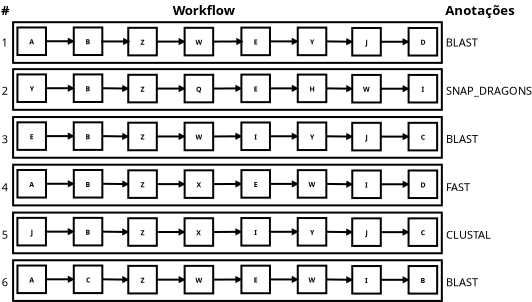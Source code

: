 <?xml version="1.0" encoding="UTF-8"?>
<dia:diagram xmlns:dia="http://www.lysator.liu.se/~alla/dia/">
  <dia:layer name="Background" visible="true" active="true">
    <dia:object type="Flowchart - Box" version="0" id="O0">
      <dia:attribute name="obj_pos">
        <dia:point val="0.787,0.736"/>
      </dia:attribute>
      <dia:attribute name="obj_bb">
        <dia:rectangle val="0.737,0.686;22.274,2.82"/>
      </dia:attribute>
      <dia:attribute name="elem_corner">
        <dia:point val="0.787,0.736"/>
      </dia:attribute>
      <dia:attribute name="elem_width">
        <dia:real val="21.437"/>
      </dia:attribute>
      <dia:attribute name="elem_height">
        <dia:real val="2.034"/>
      </dia:attribute>
      <dia:attribute name="border_width">
        <dia:real val="0.1"/>
      </dia:attribute>
      <dia:attribute name="show_background">
        <dia:boolean val="false"/>
      </dia:attribute>
      <dia:attribute name="padding">
        <dia:real val="0.5"/>
      </dia:attribute>
      <dia:attribute name="text">
        <dia:composite type="text">
          <dia:attribute name="string">
            <dia:string>##</dia:string>
          </dia:attribute>
          <dia:attribute name="font">
            <dia:font family="sans" style="0" name="Helvetica"/>
          </dia:attribute>
          <dia:attribute name="height">
            <dia:real val="0.8"/>
          </dia:attribute>
          <dia:attribute name="pos">
            <dia:point val="11.505,1.948"/>
          </dia:attribute>
          <dia:attribute name="color">
            <dia:color val="#000000"/>
          </dia:attribute>
          <dia:attribute name="alignment">
            <dia:enum val="1"/>
          </dia:attribute>
        </dia:composite>
      </dia:attribute>
    </dia:object>
    <dia:object type="Flowchart - Box" version="0" id="O1">
      <dia:attribute name="obj_pos">
        <dia:point val="1.003,1.0"/>
      </dia:attribute>
      <dia:attribute name="obj_bb">
        <dia:rectangle val="0.953,0.95;2.48,2.428"/>
      </dia:attribute>
      <dia:attribute name="elem_corner">
        <dia:point val="1.003,1.0"/>
      </dia:attribute>
      <dia:attribute name="elem_width">
        <dia:real val="1.428"/>
      </dia:attribute>
      <dia:attribute name="elem_height">
        <dia:real val="1.378"/>
      </dia:attribute>
      <dia:attribute name="border_width">
        <dia:real val="0.1"/>
      </dia:attribute>
      <dia:attribute name="show_background">
        <dia:boolean val="true"/>
      </dia:attribute>
      <dia:attribute name="padding">
        <dia:real val="0"/>
      </dia:attribute>
      <dia:attribute name="text">
        <dia:composite type="text">
          <dia:attribute name="string">
            <dia:string>#A#</dia:string>
          </dia:attribute>
          <dia:attribute name="font">
            <dia:font family="sans" style="80" name="Helvetica-Bold"/>
          </dia:attribute>
          <dia:attribute name="height">
            <dia:real val="0.433"/>
          </dia:attribute>
          <dia:attribute name="pos">
            <dia:point val="1.717,1.794"/>
          </dia:attribute>
          <dia:attribute name="color">
            <dia:color val="#000000"/>
          </dia:attribute>
          <dia:attribute name="alignment">
            <dia:enum val="1"/>
          </dia:attribute>
        </dia:composite>
      </dia:attribute>
    </dia:object>
    <dia:object type="Flowchart - Box" version="0" id="O2">
      <dia:attribute name="obj_pos">
        <dia:point val="3.82,1.0"/>
      </dia:attribute>
      <dia:attribute name="obj_bb">
        <dia:rectangle val="3.77,0.95;5.298,2.428"/>
      </dia:attribute>
      <dia:attribute name="elem_corner">
        <dia:point val="3.82,1.0"/>
      </dia:attribute>
      <dia:attribute name="elem_width">
        <dia:real val="1.428"/>
      </dia:attribute>
      <dia:attribute name="elem_height">
        <dia:real val="1.378"/>
      </dia:attribute>
      <dia:attribute name="border_width">
        <dia:real val="0.1"/>
      </dia:attribute>
      <dia:attribute name="show_background">
        <dia:boolean val="true"/>
      </dia:attribute>
      <dia:attribute name="padding">
        <dia:real val="0"/>
      </dia:attribute>
      <dia:attribute name="text">
        <dia:composite type="text">
          <dia:attribute name="string">
            <dia:string>#B#</dia:string>
          </dia:attribute>
          <dia:attribute name="font">
            <dia:font family="sans" style="80" name="Helvetica-Bold"/>
          </dia:attribute>
          <dia:attribute name="height">
            <dia:real val="0.433"/>
          </dia:attribute>
          <dia:attribute name="pos">
            <dia:point val="4.534,1.794"/>
          </dia:attribute>
          <dia:attribute name="color">
            <dia:color val="#000000"/>
          </dia:attribute>
          <dia:attribute name="alignment">
            <dia:enum val="1"/>
          </dia:attribute>
        </dia:composite>
      </dia:attribute>
    </dia:object>
    <dia:object type="Standard - Line" version="0" id="O3">
      <dia:attribute name="obj_pos">
        <dia:point val="2.43,1.689"/>
      </dia:attribute>
      <dia:attribute name="obj_bb">
        <dia:rectangle val="2.38,1.508;3.932,1.869"/>
      </dia:attribute>
      <dia:attribute name="conn_endpoints">
        <dia:point val="2.43,1.689"/>
        <dia:point val="3.82,1.689"/>
      </dia:attribute>
      <dia:attribute name="numcp">
        <dia:int val="1"/>
      </dia:attribute>
      <dia:attribute name="end_arrow">
        <dia:enum val="3"/>
      </dia:attribute>
      <dia:attribute name="end_arrow_length">
        <dia:real val="0.2"/>
      </dia:attribute>
      <dia:attribute name="end_arrow_width">
        <dia:real val="0.2"/>
      </dia:attribute>
      <dia:connections>
        <dia:connection handle="0" to="O1" connection="8"/>
        <dia:connection handle="1" to="O2" connection="7"/>
      </dia:connections>
    </dia:object>
    <dia:object type="Flowchart - Box" version="0" id="O4">
      <dia:attribute name="obj_pos">
        <dia:point val="6.545,1.017"/>
      </dia:attribute>
      <dia:attribute name="obj_bb">
        <dia:rectangle val="6.495,0.967;8.023,2.445"/>
      </dia:attribute>
      <dia:attribute name="elem_corner">
        <dia:point val="6.545,1.017"/>
      </dia:attribute>
      <dia:attribute name="elem_width">
        <dia:real val="1.428"/>
      </dia:attribute>
      <dia:attribute name="elem_height">
        <dia:real val="1.378"/>
      </dia:attribute>
      <dia:attribute name="border_width">
        <dia:real val="0.1"/>
      </dia:attribute>
      <dia:attribute name="show_background">
        <dia:boolean val="true"/>
      </dia:attribute>
      <dia:attribute name="padding">
        <dia:real val="0"/>
      </dia:attribute>
      <dia:attribute name="text">
        <dia:composite type="text">
          <dia:attribute name="string">
            <dia:string>#Z#</dia:string>
          </dia:attribute>
          <dia:attribute name="font">
            <dia:font family="sans" style="80" name="Helvetica-Bold"/>
          </dia:attribute>
          <dia:attribute name="height">
            <dia:real val="0.433"/>
          </dia:attribute>
          <dia:attribute name="pos">
            <dia:point val="7.259,1.812"/>
          </dia:attribute>
          <dia:attribute name="color">
            <dia:color val="#000000"/>
          </dia:attribute>
          <dia:attribute name="alignment">
            <dia:enum val="1"/>
          </dia:attribute>
        </dia:composite>
      </dia:attribute>
    </dia:object>
    <dia:object type="Flowchart - Box" version="0" id="O5">
      <dia:attribute name="obj_pos">
        <dia:point val="9.363,1.017"/>
      </dia:attribute>
      <dia:attribute name="obj_bb">
        <dia:rectangle val="9.313,0.967;10.84,2.445"/>
      </dia:attribute>
      <dia:attribute name="elem_corner">
        <dia:point val="9.363,1.017"/>
      </dia:attribute>
      <dia:attribute name="elem_width">
        <dia:real val="1.428"/>
      </dia:attribute>
      <dia:attribute name="elem_height">
        <dia:real val="1.378"/>
      </dia:attribute>
      <dia:attribute name="border_width">
        <dia:real val="0.1"/>
      </dia:attribute>
      <dia:attribute name="show_background">
        <dia:boolean val="true"/>
      </dia:attribute>
      <dia:attribute name="padding">
        <dia:real val="0"/>
      </dia:attribute>
      <dia:attribute name="text">
        <dia:composite type="text">
          <dia:attribute name="string">
            <dia:string>#W#</dia:string>
          </dia:attribute>
          <dia:attribute name="font">
            <dia:font family="sans" style="80" name="Helvetica-Bold"/>
          </dia:attribute>
          <dia:attribute name="height">
            <dia:real val="0.433"/>
          </dia:attribute>
          <dia:attribute name="pos">
            <dia:point val="10.076,1.812"/>
          </dia:attribute>
          <dia:attribute name="color">
            <dia:color val="#000000"/>
          </dia:attribute>
          <dia:attribute name="alignment">
            <dia:enum val="1"/>
          </dia:attribute>
        </dia:composite>
      </dia:attribute>
    </dia:object>
    <dia:object type="Standard - Line" version="0" id="O6">
      <dia:attribute name="obj_pos">
        <dia:point val="7.973,1.706"/>
      </dia:attribute>
      <dia:attribute name="obj_bb">
        <dia:rectangle val="7.923,1.525;9.475,1.887"/>
      </dia:attribute>
      <dia:attribute name="conn_endpoints">
        <dia:point val="7.973,1.706"/>
        <dia:point val="9.363,1.706"/>
      </dia:attribute>
      <dia:attribute name="numcp">
        <dia:int val="1"/>
      </dia:attribute>
      <dia:attribute name="end_arrow">
        <dia:enum val="3"/>
      </dia:attribute>
      <dia:attribute name="end_arrow_length">
        <dia:real val="0.2"/>
      </dia:attribute>
      <dia:attribute name="end_arrow_width">
        <dia:real val="0.2"/>
      </dia:attribute>
      <dia:connections>
        <dia:connection handle="0" to="O4" connection="8"/>
        <dia:connection handle="1" to="O5" connection="7"/>
      </dia:connections>
    </dia:object>
    <dia:object type="Standard - Line" version="0" id="O7">
      <dia:attribute name="obj_pos">
        <dia:point val="5.2,1.699"/>
      </dia:attribute>
      <dia:attribute name="obj_bb">
        <dia:rectangle val="5.15,1.518;6.702,1.879"/>
      </dia:attribute>
      <dia:attribute name="conn_endpoints">
        <dia:point val="5.2,1.699"/>
        <dia:point val="6.59,1.699"/>
      </dia:attribute>
      <dia:attribute name="numcp">
        <dia:int val="1"/>
      </dia:attribute>
      <dia:attribute name="end_arrow">
        <dia:enum val="3"/>
      </dia:attribute>
      <dia:attribute name="end_arrow_length">
        <dia:real val="0.2"/>
      </dia:attribute>
      <dia:attribute name="end_arrow_width">
        <dia:real val="0.2"/>
      </dia:attribute>
    </dia:object>
    <dia:object type="Flowchart - Box" version="0" id="O8">
      <dia:attribute name="obj_pos">
        <dia:point val="12.202,1.007"/>
      </dia:attribute>
      <dia:attribute name="obj_bb">
        <dia:rectangle val="12.152,0.957;13.68,2.435"/>
      </dia:attribute>
      <dia:attribute name="elem_corner">
        <dia:point val="12.202,1.007"/>
      </dia:attribute>
      <dia:attribute name="elem_width">
        <dia:real val="1.428"/>
      </dia:attribute>
      <dia:attribute name="elem_height">
        <dia:real val="1.378"/>
      </dia:attribute>
      <dia:attribute name="border_width">
        <dia:real val="0.1"/>
      </dia:attribute>
      <dia:attribute name="show_background">
        <dia:boolean val="true"/>
      </dia:attribute>
      <dia:attribute name="padding">
        <dia:real val="0"/>
      </dia:attribute>
      <dia:attribute name="text">
        <dia:composite type="text">
          <dia:attribute name="string">
            <dia:string>#E#</dia:string>
          </dia:attribute>
          <dia:attribute name="font">
            <dia:font family="sans" style="80" name="Helvetica-Bold"/>
          </dia:attribute>
          <dia:attribute name="height">
            <dia:real val="0.433"/>
          </dia:attribute>
          <dia:attribute name="pos">
            <dia:point val="12.916,1.802"/>
          </dia:attribute>
          <dia:attribute name="color">
            <dia:color val="#000000"/>
          </dia:attribute>
          <dia:attribute name="alignment">
            <dia:enum val="1"/>
          </dia:attribute>
        </dia:composite>
      </dia:attribute>
    </dia:object>
    <dia:object type="Flowchart - Box" version="0" id="O9">
      <dia:attribute name="obj_pos">
        <dia:point val="15.019,1.007"/>
      </dia:attribute>
      <dia:attribute name="obj_bb">
        <dia:rectangle val="14.969,0.957;16.497,2.435"/>
      </dia:attribute>
      <dia:attribute name="elem_corner">
        <dia:point val="15.019,1.007"/>
      </dia:attribute>
      <dia:attribute name="elem_width">
        <dia:real val="1.428"/>
      </dia:attribute>
      <dia:attribute name="elem_height">
        <dia:real val="1.378"/>
      </dia:attribute>
      <dia:attribute name="border_width">
        <dia:real val="0.1"/>
      </dia:attribute>
      <dia:attribute name="show_background">
        <dia:boolean val="true"/>
      </dia:attribute>
      <dia:attribute name="padding">
        <dia:real val="0"/>
      </dia:attribute>
      <dia:attribute name="text">
        <dia:composite type="text">
          <dia:attribute name="string">
            <dia:string>#Y#</dia:string>
          </dia:attribute>
          <dia:attribute name="font">
            <dia:font family="sans" style="80" name="Helvetica-Bold"/>
          </dia:attribute>
          <dia:attribute name="height">
            <dia:real val="0.433"/>
          </dia:attribute>
          <dia:attribute name="pos">
            <dia:point val="15.733,1.802"/>
          </dia:attribute>
          <dia:attribute name="color">
            <dia:color val="#000000"/>
          </dia:attribute>
          <dia:attribute name="alignment">
            <dia:enum val="1"/>
          </dia:attribute>
        </dia:composite>
      </dia:attribute>
    </dia:object>
    <dia:object type="Standard - Line" version="0" id="O10">
      <dia:attribute name="obj_pos">
        <dia:point val="13.63,1.696"/>
      </dia:attribute>
      <dia:attribute name="obj_bb">
        <dia:rectangle val="13.579,1.515;15.131,1.877"/>
      </dia:attribute>
      <dia:attribute name="conn_endpoints">
        <dia:point val="13.63,1.696"/>
        <dia:point val="15.019,1.696"/>
      </dia:attribute>
      <dia:attribute name="numcp">
        <dia:int val="1"/>
      </dia:attribute>
      <dia:attribute name="end_arrow">
        <dia:enum val="3"/>
      </dia:attribute>
      <dia:attribute name="end_arrow_length">
        <dia:real val="0.2"/>
      </dia:attribute>
      <dia:attribute name="end_arrow_width">
        <dia:real val="0.2"/>
      </dia:attribute>
      <dia:connections>
        <dia:connection handle="0" to="O8" connection="8"/>
        <dia:connection handle="1" to="O9" connection="7"/>
      </dia:connections>
    </dia:object>
    <dia:object type="Flowchart - Box" version="0" id="O11">
      <dia:attribute name="obj_pos">
        <dia:point val="17.744,1.025"/>
      </dia:attribute>
      <dia:attribute name="obj_bb">
        <dia:rectangle val="17.694,0.975;19.222,2.453"/>
      </dia:attribute>
      <dia:attribute name="elem_corner">
        <dia:point val="17.744,1.025"/>
      </dia:attribute>
      <dia:attribute name="elem_width">
        <dia:real val="1.428"/>
      </dia:attribute>
      <dia:attribute name="elem_height">
        <dia:real val="1.378"/>
      </dia:attribute>
      <dia:attribute name="border_width">
        <dia:real val="0.1"/>
      </dia:attribute>
      <dia:attribute name="show_background">
        <dia:boolean val="true"/>
      </dia:attribute>
      <dia:attribute name="padding">
        <dia:real val="0"/>
      </dia:attribute>
      <dia:attribute name="text">
        <dia:composite type="text">
          <dia:attribute name="string">
            <dia:string>#J#</dia:string>
          </dia:attribute>
          <dia:attribute name="font">
            <dia:font family="sans" style="80" name="Helvetica-Bold"/>
          </dia:attribute>
          <dia:attribute name="height">
            <dia:real val="0.433"/>
          </dia:attribute>
          <dia:attribute name="pos">
            <dia:point val="18.458,1.82"/>
          </dia:attribute>
          <dia:attribute name="color">
            <dia:color val="#000000"/>
          </dia:attribute>
          <dia:attribute name="alignment">
            <dia:enum val="1"/>
          </dia:attribute>
        </dia:composite>
      </dia:attribute>
    </dia:object>
    <dia:object type="Flowchart - Box" version="0" id="O12">
      <dia:attribute name="obj_pos">
        <dia:point val="20.562,1.025"/>
      </dia:attribute>
      <dia:attribute name="obj_bb">
        <dia:rectangle val="20.512,0.975;22.039,2.453"/>
      </dia:attribute>
      <dia:attribute name="elem_corner">
        <dia:point val="20.562,1.025"/>
      </dia:attribute>
      <dia:attribute name="elem_width">
        <dia:real val="1.428"/>
      </dia:attribute>
      <dia:attribute name="elem_height">
        <dia:real val="1.378"/>
      </dia:attribute>
      <dia:attribute name="border_width">
        <dia:real val="0.1"/>
      </dia:attribute>
      <dia:attribute name="show_background">
        <dia:boolean val="true"/>
      </dia:attribute>
      <dia:attribute name="padding">
        <dia:real val="0"/>
      </dia:attribute>
      <dia:attribute name="text">
        <dia:composite type="text">
          <dia:attribute name="string">
            <dia:string>#D#</dia:string>
          </dia:attribute>
          <dia:attribute name="font">
            <dia:font family="sans" style="80" name="Helvetica-Bold"/>
          </dia:attribute>
          <dia:attribute name="height">
            <dia:real val="0.433"/>
          </dia:attribute>
          <dia:attribute name="pos">
            <dia:point val="21.276,1.82"/>
          </dia:attribute>
          <dia:attribute name="color">
            <dia:color val="#000000"/>
          </dia:attribute>
          <dia:attribute name="alignment">
            <dia:enum val="1"/>
          </dia:attribute>
        </dia:composite>
      </dia:attribute>
    </dia:object>
    <dia:object type="Standard - Line" version="0" id="O13">
      <dia:attribute name="obj_pos">
        <dia:point val="19.172,1.714"/>
      </dia:attribute>
      <dia:attribute name="obj_bb">
        <dia:rectangle val="19.122,1.533;20.674,1.895"/>
      </dia:attribute>
      <dia:attribute name="conn_endpoints">
        <dia:point val="19.172,1.714"/>
        <dia:point val="20.562,1.714"/>
      </dia:attribute>
      <dia:attribute name="numcp">
        <dia:int val="1"/>
      </dia:attribute>
      <dia:attribute name="end_arrow">
        <dia:enum val="3"/>
      </dia:attribute>
      <dia:attribute name="end_arrow_length">
        <dia:real val="0.2"/>
      </dia:attribute>
      <dia:attribute name="end_arrow_width">
        <dia:real val="0.2"/>
      </dia:attribute>
      <dia:connections>
        <dia:connection handle="0" to="O11" connection="8"/>
        <dia:connection handle="1" to="O12" connection="7"/>
      </dia:connections>
    </dia:object>
    <dia:object type="Standard - Line" version="0" id="O14">
      <dia:attribute name="obj_pos">
        <dia:point val="16.447,1.696"/>
      </dia:attribute>
      <dia:attribute name="obj_bb">
        <dia:rectangle val="16.396,1.53;17.856,1.891"/>
      </dia:attribute>
      <dia:attribute name="conn_endpoints">
        <dia:point val="16.447,1.696"/>
        <dia:point val="17.744,1.714"/>
      </dia:attribute>
      <dia:attribute name="numcp">
        <dia:int val="1"/>
      </dia:attribute>
      <dia:attribute name="end_arrow">
        <dia:enum val="3"/>
      </dia:attribute>
      <dia:attribute name="end_arrow_length">
        <dia:real val="0.2"/>
      </dia:attribute>
      <dia:attribute name="end_arrow_width">
        <dia:real val="0.2"/>
      </dia:attribute>
      <dia:connections>
        <dia:connection handle="0" to="O9" connection="8"/>
        <dia:connection handle="1" to="O11" connection="7"/>
      </dia:connections>
    </dia:object>
    <dia:object type="Standard - Line" version="0" id="O15">
      <dia:attribute name="obj_pos">
        <dia:point val="10.79,1.706"/>
      </dia:attribute>
      <dia:attribute name="obj_bb">
        <dia:rectangle val="10.74,1.519;12.361,1.881"/>
      </dia:attribute>
      <dia:attribute name="conn_endpoints">
        <dia:point val="10.79,1.706"/>
        <dia:point val="12.249,1.699"/>
      </dia:attribute>
      <dia:attribute name="numcp">
        <dia:int val="1"/>
      </dia:attribute>
      <dia:attribute name="end_arrow">
        <dia:enum val="3"/>
      </dia:attribute>
      <dia:attribute name="end_arrow_length">
        <dia:real val="0.2"/>
      </dia:attribute>
      <dia:attribute name="end_arrow_width">
        <dia:real val="0.2"/>
      </dia:attribute>
      <dia:connections>
        <dia:connection handle="0" to="O5" connection="8"/>
      </dia:connections>
    </dia:object>
    <dia:object type="Flowchart - Box" version="0" id="O16">
      <dia:attribute name="obj_pos">
        <dia:point val="0.787,3.084"/>
      </dia:attribute>
      <dia:attribute name="obj_bb">
        <dia:rectangle val="0.737,3.034;22.274,5.168"/>
      </dia:attribute>
      <dia:attribute name="elem_corner">
        <dia:point val="0.787,3.084"/>
      </dia:attribute>
      <dia:attribute name="elem_width">
        <dia:real val="21.437"/>
      </dia:attribute>
      <dia:attribute name="elem_height">
        <dia:real val="2.034"/>
      </dia:attribute>
      <dia:attribute name="border_width">
        <dia:real val="0.1"/>
      </dia:attribute>
      <dia:attribute name="show_background">
        <dia:boolean val="false"/>
      </dia:attribute>
      <dia:attribute name="padding">
        <dia:real val="0.5"/>
      </dia:attribute>
      <dia:attribute name="text">
        <dia:composite type="text">
          <dia:attribute name="string">
            <dia:string>##</dia:string>
          </dia:attribute>
          <dia:attribute name="font">
            <dia:font family="sans" style="0" name="Helvetica"/>
          </dia:attribute>
          <dia:attribute name="height">
            <dia:real val="0.8"/>
          </dia:attribute>
          <dia:attribute name="pos">
            <dia:point val="11.505,4.296"/>
          </dia:attribute>
          <dia:attribute name="color">
            <dia:color val="#000000"/>
          </dia:attribute>
          <dia:attribute name="alignment">
            <dia:enum val="1"/>
          </dia:attribute>
        </dia:composite>
      </dia:attribute>
    </dia:object>
    <dia:object type="Flowchart - Box" version="0" id="O17">
      <dia:attribute name="obj_pos">
        <dia:point val="1.003,3.348"/>
      </dia:attribute>
      <dia:attribute name="obj_bb">
        <dia:rectangle val="0.953,3.298;2.481,4.776"/>
      </dia:attribute>
      <dia:attribute name="elem_corner">
        <dia:point val="1.003,3.348"/>
      </dia:attribute>
      <dia:attribute name="elem_width">
        <dia:real val="1.428"/>
      </dia:attribute>
      <dia:attribute name="elem_height">
        <dia:real val="1.378"/>
      </dia:attribute>
      <dia:attribute name="border_width">
        <dia:real val="0.1"/>
      </dia:attribute>
      <dia:attribute name="show_background">
        <dia:boolean val="true"/>
      </dia:attribute>
      <dia:attribute name="padding">
        <dia:real val="0"/>
      </dia:attribute>
      <dia:attribute name="text">
        <dia:composite type="text">
          <dia:attribute name="string">
            <dia:string>#Y#</dia:string>
          </dia:attribute>
          <dia:attribute name="font">
            <dia:font family="sans" style="80" name="Helvetica-Bold"/>
          </dia:attribute>
          <dia:attribute name="height">
            <dia:real val="0.433"/>
          </dia:attribute>
          <dia:attribute name="pos">
            <dia:point val="1.717,4.143"/>
          </dia:attribute>
          <dia:attribute name="color">
            <dia:color val="#000000"/>
          </dia:attribute>
          <dia:attribute name="alignment">
            <dia:enum val="1"/>
          </dia:attribute>
        </dia:composite>
      </dia:attribute>
    </dia:object>
    <dia:object type="Flowchart - Box" version="0" id="O18">
      <dia:attribute name="obj_pos">
        <dia:point val="3.82,3.348"/>
      </dia:attribute>
      <dia:attribute name="obj_bb">
        <dia:rectangle val="3.77,3.298;5.298,4.776"/>
      </dia:attribute>
      <dia:attribute name="elem_corner">
        <dia:point val="3.82,3.348"/>
      </dia:attribute>
      <dia:attribute name="elem_width">
        <dia:real val="1.428"/>
      </dia:attribute>
      <dia:attribute name="elem_height">
        <dia:real val="1.378"/>
      </dia:attribute>
      <dia:attribute name="border_width">
        <dia:real val="0.1"/>
      </dia:attribute>
      <dia:attribute name="show_background">
        <dia:boolean val="true"/>
      </dia:attribute>
      <dia:attribute name="padding">
        <dia:real val="0"/>
      </dia:attribute>
      <dia:attribute name="text">
        <dia:composite type="text">
          <dia:attribute name="string">
            <dia:string>#B#</dia:string>
          </dia:attribute>
          <dia:attribute name="font">
            <dia:font family="sans" style="80" name="Helvetica-Bold"/>
          </dia:attribute>
          <dia:attribute name="height">
            <dia:real val="0.433"/>
          </dia:attribute>
          <dia:attribute name="pos">
            <dia:point val="4.534,4.143"/>
          </dia:attribute>
          <dia:attribute name="color">
            <dia:color val="#000000"/>
          </dia:attribute>
          <dia:attribute name="alignment">
            <dia:enum val="1"/>
          </dia:attribute>
        </dia:composite>
      </dia:attribute>
    </dia:object>
    <dia:object type="Standard - Line" version="0" id="O19">
      <dia:attribute name="obj_pos">
        <dia:point val="2.431,4.037"/>
      </dia:attribute>
      <dia:attribute name="obj_bb">
        <dia:rectangle val="2.381,3.856;3.932,4.218"/>
      </dia:attribute>
      <dia:attribute name="conn_endpoints">
        <dia:point val="2.431,4.037"/>
        <dia:point val="3.82,4.037"/>
      </dia:attribute>
      <dia:attribute name="numcp">
        <dia:int val="1"/>
      </dia:attribute>
      <dia:attribute name="end_arrow">
        <dia:enum val="3"/>
      </dia:attribute>
      <dia:attribute name="end_arrow_length">
        <dia:real val="0.2"/>
      </dia:attribute>
      <dia:attribute name="end_arrow_width">
        <dia:real val="0.2"/>
      </dia:attribute>
      <dia:connections>
        <dia:connection handle="0" to="O17" connection="8"/>
        <dia:connection handle="1" to="O18" connection="7"/>
      </dia:connections>
    </dia:object>
    <dia:object type="Flowchart - Box" version="0" id="O20">
      <dia:attribute name="obj_pos">
        <dia:point val="6.545,3.366"/>
      </dia:attribute>
      <dia:attribute name="obj_bb">
        <dia:rectangle val="6.495,3.316;8.023,4.794"/>
      </dia:attribute>
      <dia:attribute name="elem_corner">
        <dia:point val="6.545,3.366"/>
      </dia:attribute>
      <dia:attribute name="elem_width">
        <dia:real val="1.428"/>
      </dia:attribute>
      <dia:attribute name="elem_height">
        <dia:real val="1.378"/>
      </dia:attribute>
      <dia:attribute name="border_width">
        <dia:real val="0.1"/>
      </dia:attribute>
      <dia:attribute name="show_background">
        <dia:boolean val="true"/>
      </dia:attribute>
      <dia:attribute name="padding">
        <dia:real val="0"/>
      </dia:attribute>
      <dia:attribute name="text">
        <dia:composite type="text">
          <dia:attribute name="string">
            <dia:string>#Z#</dia:string>
          </dia:attribute>
          <dia:attribute name="font">
            <dia:font family="sans" style="80" name="Helvetica-Bold"/>
          </dia:attribute>
          <dia:attribute name="height">
            <dia:real val="0.433"/>
          </dia:attribute>
          <dia:attribute name="pos">
            <dia:point val="7.259,4.161"/>
          </dia:attribute>
          <dia:attribute name="color">
            <dia:color val="#000000"/>
          </dia:attribute>
          <dia:attribute name="alignment">
            <dia:enum val="1"/>
          </dia:attribute>
        </dia:composite>
      </dia:attribute>
    </dia:object>
    <dia:object type="Flowchart - Box" version="0" id="O21">
      <dia:attribute name="obj_pos">
        <dia:point val="9.363,3.366"/>
      </dia:attribute>
      <dia:attribute name="obj_bb">
        <dia:rectangle val="9.313,3.316;10.84,4.794"/>
      </dia:attribute>
      <dia:attribute name="elem_corner">
        <dia:point val="9.363,3.366"/>
      </dia:attribute>
      <dia:attribute name="elem_width">
        <dia:real val="1.428"/>
      </dia:attribute>
      <dia:attribute name="elem_height">
        <dia:real val="1.378"/>
      </dia:attribute>
      <dia:attribute name="border_width">
        <dia:real val="0.1"/>
      </dia:attribute>
      <dia:attribute name="show_background">
        <dia:boolean val="true"/>
      </dia:attribute>
      <dia:attribute name="padding">
        <dia:real val="0"/>
      </dia:attribute>
      <dia:attribute name="text">
        <dia:composite type="text">
          <dia:attribute name="string">
            <dia:string>#Q#</dia:string>
          </dia:attribute>
          <dia:attribute name="font">
            <dia:font family="sans" style="80" name="Helvetica-Bold"/>
          </dia:attribute>
          <dia:attribute name="height">
            <dia:real val="0.433"/>
          </dia:attribute>
          <dia:attribute name="pos">
            <dia:point val="10.077,4.161"/>
          </dia:attribute>
          <dia:attribute name="color">
            <dia:color val="#000000"/>
          </dia:attribute>
          <dia:attribute name="alignment">
            <dia:enum val="1"/>
          </dia:attribute>
        </dia:composite>
      </dia:attribute>
    </dia:object>
    <dia:object type="Standard - Line" version="0" id="O22">
      <dia:attribute name="obj_pos">
        <dia:point val="7.973,4.055"/>
      </dia:attribute>
      <dia:attribute name="obj_bb">
        <dia:rectangle val="7.923,3.874;9.475,4.236"/>
      </dia:attribute>
      <dia:attribute name="conn_endpoints">
        <dia:point val="7.973,4.055"/>
        <dia:point val="9.363,4.055"/>
      </dia:attribute>
      <dia:attribute name="numcp">
        <dia:int val="1"/>
      </dia:attribute>
      <dia:attribute name="end_arrow">
        <dia:enum val="3"/>
      </dia:attribute>
      <dia:attribute name="end_arrow_length">
        <dia:real val="0.2"/>
      </dia:attribute>
      <dia:attribute name="end_arrow_width">
        <dia:real val="0.2"/>
      </dia:attribute>
      <dia:connections>
        <dia:connection handle="0" to="O20" connection="8"/>
        <dia:connection handle="1" to="O21" connection="7"/>
      </dia:connections>
    </dia:object>
    <dia:object type="Standard - Line" version="0" id="O23">
      <dia:attribute name="obj_pos">
        <dia:point val="5.248,4.037"/>
      </dia:attribute>
      <dia:attribute name="obj_bb">
        <dia:rectangle val="5.197,3.87;6.657,4.232"/>
      </dia:attribute>
      <dia:attribute name="conn_endpoints">
        <dia:point val="5.248,4.037"/>
        <dia:point val="6.545,4.055"/>
      </dia:attribute>
      <dia:attribute name="numcp">
        <dia:int val="1"/>
      </dia:attribute>
      <dia:attribute name="end_arrow">
        <dia:enum val="3"/>
      </dia:attribute>
      <dia:attribute name="end_arrow_length">
        <dia:real val="0.2"/>
      </dia:attribute>
      <dia:attribute name="end_arrow_width">
        <dia:real val="0.2"/>
      </dia:attribute>
      <dia:connections>
        <dia:connection handle="0" to="O18" connection="8"/>
        <dia:connection handle="1" to="O20" connection="7"/>
      </dia:connections>
    </dia:object>
    <dia:object type="Flowchart - Box" version="0" id="O24">
      <dia:attribute name="obj_pos">
        <dia:point val="12.202,3.356"/>
      </dia:attribute>
      <dia:attribute name="obj_bb">
        <dia:rectangle val="12.152,3.306;13.68,4.784"/>
      </dia:attribute>
      <dia:attribute name="elem_corner">
        <dia:point val="12.202,3.356"/>
      </dia:attribute>
      <dia:attribute name="elem_width">
        <dia:real val="1.428"/>
      </dia:attribute>
      <dia:attribute name="elem_height">
        <dia:real val="1.378"/>
      </dia:attribute>
      <dia:attribute name="border_width">
        <dia:real val="0.1"/>
      </dia:attribute>
      <dia:attribute name="show_background">
        <dia:boolean val="true"/>
      </dia:attribute>
      <dia:attribute name="padding">
        <dia:real val="0"/>
      </dia:attribute>
      <dia:attribute name="text">
        <dia:composite type="text">
          <dia:attribute name="string">
            <dia:string>#E#</dia:string>
          </dia:attribute>
          <dia:attribute name="font">
            <dia:font family="sans" style="80" name="Helvetica-Bold"/>
          </dia:attribute>
          <dia:attribute name="height">
            <dia:real val="0.433"/>
          </dia:attribute>
          <dia:attribute name="pos">
            <dia:point val="12.916,4.151"/>
          </dia:attribute>
          <dia:attribute name="color">
            <dia:color val="#000000"/>
          </dia:attribute>
          <dia:attribute name="alignment">
            <dia:enum val="1"/>
          </dia:attribute>
        </dia:composite>
      </dia:attribute>
    </dia:object>
    <dia:object type="Flowchart - Box" version="0" id="O25">
      <dia:attribute name="obj_pos">
        <dia:point val="15.02,3.356"/>
      </dia:attribute>
      <dia:attribute name="obj_bb">
        <dia:rectangle val="14.97,3.306;16.497,4.784"/>
      </dia:attribute>
      <dia:attribute name="elem_corner">
        <dia:point val="15.02,3.356"/>
      </dia:attribute>
      <dia:attribute name="elem_width">
        <dia:real val="1.428"/>
      </dia:attribute>
      <dia:attribute name="elem_height">
        <dia:real val="1.378"/>
      </dia:attribute>
      <dia:attribute name="border_width">
        <dia:real val="0.1"/>
      </dia:attribute>
      <dia:attribute name="show_background">
        <dia:boolean val="true"/>
      </dia:attribute>
      <dia:attribute name="padding">
        <dia:real val="0"/>
      </dia:attribute>
      <dia:attribute name="text">
        <dia:composite type="text">
          <dia:attribute name="string">
            <dia:string>#H#</dia:string>
          </dia:attribute>
          <dia:attribute name="font">
            <dia:font family="sans" style="80" name="Helvetica-Bold"/>
          </dia:attribute>
          <dia:attribute name="height">
            <dia:real val="0.433"/>
          </dia:attribute>
          <dia:attribute name="pos">
            <dia:point val="15.733,4.151"/>
          </dia:attribute>
          <dia:attribute name="color">
            <dia:color val="#000000"/>
          </dia:attribute>
          <dia:attribute name="alignment">
            <dia:enum val="1"/>
          </dia:attribute>
        </dia:composite>
      </dia:attribute>
    </dia:object>
    <dia:object type="Standard - Line" version="0" id="O26">
      <dia:attribute name="obj_pos">
        <dia:point val="13.63,4.045"/>
      </dia:attribute>
      <dia:attribute name="obj_bb">
        <dia:rectangle val="13.58,3.864;15.131,4.226"/>
      </dia:attribute>
      <dia:attribute name="conn_endpoints">
        <dia:point val="13.63,4.045"/>
        <dia:point val="15.02,4.045"/>
      </dia:attribute>
      <dia:attribute name="numcp">
        <dia:int val="1"/>
      </dia:attribute>
      <dia:attribute name="end_arrow">
        <dia:enum val="3"/>
      </dia:attribute>
      <dia:attribute name="end_arrow_length">
        <dia:real val="0.2"/>
      </dia:attribute>
      <dia:attribute name="end_arrow_width">
        <dia:real val="0.2"/>
      </dia:attribute>
      <dia:connections>
        <dia:connection handle="0" to="O24" connection="8"/>
        <dia:connection handle="1" to="O25" connection="7"/>
      </dia:connections>
    </dia:object>
    <dia:object type="Flowchart - Box" version="0" id="O27">
      <dia:attribute name="obj_pos">
        <dia:point val="17.744,3.373"/>
      </dia:attribute>
      <dia:attribute name="obj_bb">
        <dia:rectangle val="17.694,3.323;19.222,4.801"/>
      </dia:attribute>
      <dia:attribute name="elem_corner">
        <dia:point val="17.744,3.373"/>
      </dia:attribute>
      <dia:attribute name="elem_width">
        <dia:real val="1.428"/>
      </dia:attribute>
      <dia:attribute name="elem_height">
        <dia:real val="1.378"/>
      </dia:attribute>
      <dia:attribute name="border_width">
        <dia:real val="0.1"/>
      </dia:attribute>
      <dia:attribute name="show_background">
        <dia:boolean val="true"/>
      </dia:attribute>
      <dia:attribute name="padding">
        <dia:real val="0"/>
      </dia:attribute>
      <dia:attribute name="text">
        <dia:composite type="text">
          <dia:attribute name="string">
            <dia:string>#W#</dia:string>
          </dia:attribute>
          <dia:attribute name="font">
            <dia:font family="sans" style="80" name="Helvetica-Bold"/>
          </dia:attribute>
          <dia:attribute name="height">
            <dia:real val="0.433"/>
          </dia:attribute>
          <dia:attribute name="pos">
            <dia:point val="18.458,4.168"/>
          </dia:attribute>
          <dia:attribute name="color">
            <dia:color val="#000000"/>
          </dia:attribute>
          <dia:attribute name="alignment">
            <dia:enum val="1"/>
          </dia:attribute>
        </dia:composite>
      </dia:attribute>
    </dia:object>
    <dia:object type="Flowchart - Box" version="0" id="O28">
      <dia:attribute name="obj_pos">
        <dia:point val="20.562,3.373"/>
      </dia:attribute>
      <dia:attribute name="obj_bb">
        <dia:rectangle val="20.512,3.323;22.039,4.801"/>
      </dia:attribute>
      <dia:attribute name="elem_corner">
        <dia:point val="20.562,3.373"/>
      </dia:attribute>
      <dia:attribute name="elem_width">
        <dia:real val="1.428"/>
      </dia:attribute>
      <dia:attribute name="elem_height">
        <dia:real val="1.378"/>
      </dia:attribute>
      <dia:attribute name="border_width">
        <dia:real val="0.1"/>
      </dia:attribute>
      <dia:attribute name="show_background">
        <dia:boolean val="true"/>
      </dia:attribute>
      <dia:attribute name="padding">
        <dia:real val="0"/>
      </dia:attribute>
      <dia:attribute name="text">
        <dia:composite type="text">
          <dia:attribute name="string">
            <dia:string>#I#</dia:string>
          </dia:attribute>
          <dia:attribute name="font">
            <dia:font family="sans" style="80" name="Helvetica-Bold"/>
          </dia:attribute>
          <dia:attribute name="height">
            <dia:real val="0.433"/>
          </dia:attribute>
          <dia:attribute name="pos">
            <dia:point val="21.276,4.168"/>
          </dia:attribute>
          <dia:attribute name="color">
            <dia:color val="#000000"/>
          </dia:attribute>
          <dia:attribute name="alignment">
            <dia:enum val="1"/>
          </dia:attribute>
        </dia:composite>
      </dia:attribute>
    </dia:object>
    <dia:object type="Standard - Line" version="0" id="O29">
      <dia:attribute name="obj_pos">
        <dia:point val="19.172,4.062"/>
      </dia:attribute>
      <dia:attribute name="obj_bb">
        <dia:rectangle val="19.122,3.881;20.674,4.243"/>
      </dia:attribute>
      <dia:attribute name="conn_endpoints">
        <dia:point val="19.172,4.062"/>
        <dia:point val="20.562,4.062"/>
      </dia:attribute>
      <dia:attribute name="numcp">
        <dia:int val="1"/>
      </dia:attribute>
      <dia:attribute name="end_arrow">
        <dia:enum val="3"/>
      </dia:attribute>
      <dia:attribute name="end_arrow_length">
        <dia:real val="0.2"/>
      </dia:attribute>
      <dia:attribute name="end_arrow_width">
        <dia:real val="0.2"/>
      </dia:attribute>
      <dia:connections>
        <dia:connection handle="0" to="O27" connection="8"/>
        <dia:connection handle="1" to="O28" connection="7"/>
      </dia:connections>
    </dia:object>
    <dia:object type="Standard - Line" version="0" id="O30">
      <dia:attribute name="obj_pos">
        <dia:point val="16.447,4.045"/>
      </dia:attribute>
      <dia:attribute name="obj_bb">
        <dia:rectangle val="16.396,3.878;17.856,4.24"/>
      </dia:attribute>
      <dia:attribute name="conn_endpoints">
        <dia:point val="16.447,4.045"/>
        <dia:point val="17.744,4.062"/>
      </dia:attribute>
      <dia:attribute name="numcp">
        <dia:int val="1"/>
      </dia:attribute>
      <dia:attribute name="end_arrow">
        <dia:enum val="3"/>
      </dia:attribute>
      <dia:attribute name="end_arrow_length">
        <dia:real val="0.2"/>
      </dia:attribute>
      <dia:attribute name="end_arrow_width">
        <dia:real val="0.2"/>
      </dia:attribute>
      <dia:connections>
        <dia:connection handle="0" to="O25" connection="8"/>
        <dia:connection handle="1" to="O27" connection="7"/>
      </dia:connections>
    </dia:object>
    <dia:object type="Standard - Line" version="0" id="O31">
      <dia:attribute name="obj_pos">
        <dia:point val="10.79,4.055"/>
      </dia:attribute>
      <dia:attribute name="obj_bb">
        <dia:rectangle val="10.74,3.866;12.314,4.227"/>
      </dia:attribute>
      <dia:attribute name="conn_endpoints">
        <dia:point val="10.79,4.055"/>
        <dia:point val="12.202,4.045"/>
      </dia:attribute>
      <dia:attribute name="numcp">
        <dia:int val="1"/>
      </dia:attribute>
      <dia:attribute name="end_arrow">
        <dia:enum val="3"/>
      </dia:attribute>
      <dia:attribute name="end_arrow_length">
        <dia:real val="0.2"/>
      </dia:attribute>
      <dia:attribute name="end_arrow_width">
        <dia:real val="0.2"/>
      </dia:attribute>
      <dia:connections>
        <dia:connection handle="0" to="O21" connection="8"/>
        <dia:connection handle="1" to="O24" connection="7"/>
      </dia:connections>
    </dia:object>
    <dia:object type="Flowchart - Box" version="0" id="O32">
      <dia:attribute name="obj_pos">
        <dia:point val="0.786,5.479"/>
      </dia:attribute>
      <dia:attribute name="obj_bb">
        <dia:rectangle val="0.736,5.429;22.273,7.563"/>
      </dia:attribute>
      <dia:attribute name="elem_corner">
        <dia:point val="0.786,5.479"/>
      </dia:attribute>
      <dia:attribute name="elem_width">
        <dia:real val="21.437"/>
      </dia:attribute>
      <dia:attribute name="elem_height">
        <dia:real val="2.034"/>
      </dia:attribute>
      <dia:attribute name="border_width">
        <dia:real val="0.1"/>
      </dia:attribute>
      <dia:attribute name="show_background">
        <dia:boolean val="false"/>
      </dia:attribute>
      <dia:attribute name="padding">
        <dia:real val="0.5"/>
      </dia:attribute>
      <dia:attribute name="text">
        <dia:composite type="text">
          <dia:attribute name="string">
            <dia:string>##</dia:string>
          </dia:attribute>
          <dia:attribute name="font">
            <dia:font family="sans" style="0" name="Helvetica"/>
          </dia:attribute>
          <dia:attribute name="height">
            <dia:real val="0.8"/>
          </dia:attribute>
          <dia:attribute name="pos">
            <dia:point val="11.504,6.691"/>
          </dia:attribute>
          <dia:attribute name="color">
            <dia:color val="#000000"/>
          </dia:attribute>
          <dia:attribute name="alignment">
            <dia:enum val="1"/>
          </dia:attribute>
        </dia:composite>
      </dia:attribute>
    </dia:object>
    <dia:object type="Flowchart - Box" version="0" id="O33">
      <dia:attribute name="obj_pos">
        <dia:point val="1.002,5.743"/>
      </dia:attribute>
      <dia:attribute name="obj_bb">
        <dia:rectangle val="0.952,5.693;2.479,7.171"/>
      </dia:attribute>
      <dia:attribute name="elem_corner">
        <dia:point val="1.002,5.743"/>
      </dia:attribute>
      <dia:attribute name="elem_width">
        <dia:real val="1.428"/>
      </dia:attribute>
      <dia:attribute name="elem_height">
        <dia:real val="1.378"/>
      </dia:attribute>
      <dia:attribute name="border_width">
        <dia:real val="0.1"/>
      </dia:attribute>
      <dia:attribute name="show_background">
        <dia:boolean val="true"/>
      </dia:attribute>
      <dia:attribute name="padding">
        <dia:real val="0"/>
      </dia:attribute>
      <dia:attribute name="text">
        <dia:composite type="text">
          <dia:attribute name="string">
            <dia:string>#E#</dia:string>
          </dia:attribute>
          <dia:attribute name="font">
            <dia:font family="sans" style="80" name="Helvetica-Bold"/>
          </dia:attribute>
          <dia:attribute name="height">
            <dia:real val="0.433"/>
          </dia:attribute>
          <dia:attribute name="pos">
            <dia:point val="1.716,6.538"/>
          </dia:attribute>
          <dia:attribute name="color">
            <dia:color val="#000000"/>
          </dia:attribute>
          <dia:attribute name="alignment">
            <dia:enum val="1"/>
          </dia:attribute>
        </dia:composite>
      </dia:attribute>
    </dia:object>
    <dia:object type="Flowchart - Box" version="0" id="O34">
      <dia:attribute name="obj_pos">
        <dia:point val="3.819,5.743"/>
      </dia:attribute>
      <dia:attribute name="obj_bb">
        <dia:rectangle val="3.769,5.693;5.297,7.171"/>
      </dia:attribute>
      <dia:attribute name="elem_corner">
        <dia:point val="3.819,5.743"/>
      </dia:attribute>
      <dia:attribute name="elem_width">
        <dia:real val="1.428"/>
      </dia:attribute>
      <dia:attribute name="elem_height">
        <dia:real val="1.378"/>
      </dia:attribute>
      <dia:attribute name="border_width">
        <dia:real val="0.1"/>
      </dia:attribute>
      <dia:attribute name="show_background">
        <dia:boolean val="true"/>
      </dia:attribute>
      <dia:attribute name="padding">
        <dia:real val="0"/>
      </dia:attribute>
      <dia:attribute name="text">
        <dia:composite type="text">
          <dia:attribute name="string">
            <dia:string>#B#</dia:string>
          </dia:attribute>
          <dia:attribute name="font">
            <dia:font family="sans" style="80" name="Helvetica-Bold"/>
          </dia:attribute>
          <dia:attribute name="height">
            <dia:real val="0.433"/>
          </dia:attribute>
          <dia:attribute name="pos">
            <dia:point val="4.533,6.538"/>
          </dia:attribute>
          <dia:attribute name="color">
            <dia:color val="#000000"/>
          </dia:attribute>
          <dia:attribute name="alignment">
            <dia:enum val="1"/>
          </dia:attribute>
        </dia:composite>
      </dia:attribute>
    </dia:object>
    <dia:object type="Standard - Line" version="0" id="O35">
      <dia:attribute name="obj_pos">
        <dia:point val="2.429,6.432"/>
      </dia:attribute>
      <dia:attribute name="obj_bb">
        <dia:rectangle val="2.379,6.251;3.931,6.613"/>
      </dia:attribute>
      <dia:attribute name="conn_endpoints">
        <dia:point val="2.429,6.432"/>
        <dia:point val="3.819,6.432"/>
      </dia:attribute>
      <dia:attribute name="numcp">
        <dia:int val="1"/>
      </dia:attribute>
      <dia:attribute name="end_arrow">
        <dia:enum val="3"/>
      </dia:attribute>
      <dia:attribute name="end_arrow_length">
        <dia:real val="0.2"/>
      </dia:attribute>
      <dia:attribute name="end_arrow_width">
        <dia:real val="0.2"/>
      </dia:attribute>
      <dia:connections>
        <dia:connection handle="0" to="O33" connection="8"/>
        <dia:connection handle="1" to="O34" connection="7"/>
      </dia:connections>
    </dia:object>
    <dia:object type="Flowchart - Box" version="0" id="O36">
      <dia:attribute name="obj_pos">
        <dia:point val="6.544,5.761"/>
      </dia:attribute>
      <dia:attribute name="obj_bb">
        <dia:rectangle val="6.494,5.711;8.022,7.189"/>
      </dia:attribute>
      <dia:attribute name="elem_corner">
        <dia:point val="6.544,5.761"/>
      </dia:attribute>
      <dia:attribute name="elem_width">
        <dia:real val="1.428"/>
      </dia:attribute>
      <dia:attribute name="elem_height">
        <dia:real val="1.378"/>
      </dia:attribute>
      <dia:attribute name="border_width">
        <dia:real val="0.1"/>
      </dia:attribute>
      <dia:attribute name="show_background">
        <dia:boolean val="true"/>
      </dia:attribute>
      <dia:attribute name="padding">
        <dia:real val="0"/>
      </dia:attribute>
      <dia:attribute name="text">
        <dia:composite type="text">
          <dia:attribute name="string">
            <dia:string>#Z#</dia:string>
          </dia:attribute>
          <dia:attribute name="font">
            <dia:font family="sans" style="80" name="Helvetica-Bold"/>
          </dia:attribute>
          <dia:attribute name="height">
            <dia:real val="0.433"/>
          </dia:attribute>
          <dia:attribute name="pos">
            <dia:point val="7.258,6.556"/>
          </dia:attribute>
          <dia:attribute name="color">
            <dia:color val="#000000"/>
          </dia:attribute>
          <dia:attribute name="alignment">
            <dia:enum val="1"/>
          </dia:attribute>
        </dia:composite>
      </dia:attribute>
    </dia:object>
    <dia:object type="Flowchart - Box" version="0" id="O37">
      <dia:attribute name="obj_pos">
        <dia:point val="9.362,5.761"/>
      </dia:attribute>
      <dia:attribute name="obj_bb">
        <dia:rectangle val="9.312,5.711;10.839,7.189"/>
      </dia:attribute>
      <dia:attribute name="elem_corner">
        <dia:point val="9.362,5.761"/>
      </dia:attribute>
      <dia:attribute name="elem_width">
        <dia:real val="1.428"/>
      </dia:attribute>
      <dia:attribute name="elem_height">
        <dia:real val="1.378"/>
      </dia:attribute>
      <dia:attribute name="border_width">
        <dia:real val="0.1"/>
      </dia:attribute>
      <dia:attribute name="show_background">
        <dia:boolean val="true"/>
      </dia:attribute>
      <dia:attribute name="padding">
        <dia:real val="0"/>
      </dia:attribute>
      <dia:attribute name="text">
        <dia:composite type="text">
          <dia:attribute name="string">
            <dia:string>#W#</dia:string>
          </dia:attribute>
          <dia:attribute name="font">
            <dia:font family="sans" style="80" name="Helvetica-Bold"/>
          </dia:attribute>
          <dia:attribute name="height">
            <dia:real val="0.433"/>
          </dia:attribute>
          <dia:attribute name="pos">
            <dia:point val="10.075,6.556"/>
          </dia:attribute>
          <dia:attribute name="color">
            <dia:color val="#000000"/>
          </dia:attribute>
          <dia:attribute name="alignment">
            <dia:enum val="1"/>
          </dia:attribute>
        </dia:composite>
      </dia:attribute>
    </dia:object>
    <dia:object type="Standard - Line" version="0" id="O38">
      <dia:attribute name="obj_pos">
        <dia:point val="7.972,6.45"/>
      </dia:attribute>
      <dia:attribute name="obj_bb">
        <dia:rectangle val="7.922,6.269;9.474,6.631"/>
      </dia:attribute>
      <dia:attribute name="conn_endpoints">
        <dia:point val="7.972,6.45"/>
        <dia:point val="9.362,6.45"/>
      </dia:attribute>
      <dia:attribute name="numcp">
        <dia:int val="1"/>
      </dia:attribute>
      <dia:attribute name="end_arrow">
        <dia:enum val="3"/>
      </dia:attribute>
      <dia:attribute name="end_arrow_length">
        <dia:real val="0.2"/>
      </dia:attribute>
      <dia:attribute name="end_arrow_width">
        <dia:real val="0.2"/>
      </dia:attribute>
      <dia:connections>
        <dia:connection handle="0" to="O36" connection="8"/>
        <dia:connection handle="1" to="O37" connection="7"/>
      </dia:connections>
    </dia:object>
    <dia:object type="Standard - Line" version="0" id="O39">
      <dia:attribute name="obj_pos">
        <dia:point val="5.247,6.432"/>
      </dia:attribute>
      <dia:attribute name="obj_bb">
        <dia:rectangle val="5.196,6.266;6.656,6.627"/>
      </dia:attribute>
      <dia:attribute name="conn_endpoints">
        <dia:point val="5.247,6.432"/>
        <dia:point val="6.544,6.45"/>
      </dia:attribute>
      <dia:attribute name="numcp">
        <dia:int val="1"/>
      </dia:attribute>
      <dia:attribute name="end_arrow">
        <dia:enum val="3"/>
      </dia:attribute>
      <dia:attribute name="end_arrow_length">
        <dia:real val="0.2"/>
      </dia:attribute>
      <dia:attribute name="end_arrow_width">
        <dia:real val="0.2"/>
      </dia:attribute>
      <dia:connections>
        <dia:connection handle="0" to="O34" connection="8"/>
        <dia:connection handle="1" to="O36" connection="7"/>
      </dia:connections>
    </dia:object>
    <dia:object type="Flowchart - Box" version="0" id="O40">
      <dia:attribute name="obj_pos">
        <dia:point val="12.201,5.751"/>
      </dia:attribute>
      <dia:attribute name="obj_bb">
        <dia:rectangle val="12.151,5.701;13.678,7.179"/>
      </dia:attribute>
      <dia:attribute name="elem_corner">
        <dia:point val="12.201,5.751"/>
      </dia:attribute>
      <dia:attribute name="elem_width">
        <dia:real val="1.428"/>
      </dia:attribute>
      <dia:attribute name="elem_height">
        <dia:real val="1.378"/>
      </dia:attribute>
      <dia:attribute name="border_width">
        <dia:real val="0.1"/>
      </dia:attribute>
      <dia:attribute name="show_background">
        <dia:boolean val="true"/>
      </dia:attribute>
      <dia:attribute name="padding">
        <dia:real val="0"/>
      </dia:attribute>
      <dia:attribute name="text">
        <dia:composite type="text">
          <dia:attribute name="string">
            <dia:string>#I#</dia:string>
          </dia:attribute>
          <dia:attribute name="font">
            <dia:font family="sans" style="80" name="Helvetica-Bold"/>
          </dia:attribute>
          <dia:attribute name="height">
            <dia:real val="0.433"/>
          </dia:attribute>
          <dia:attribute name="pos">
            <dia:point val="12.915,6.546"/>
          </dia:attribute>
          <dia:attribute name="color">
            <dia:color val="#000000"/>
          </dia:attribute>
          <dia:attribute name="alignment">
            <dia:enum val="1"/>
          </dia:attribute>
        </dia:composite>
      </dia:attribute>
    </dia:object>
    <dia:object type="Flowchart - Box" version="0" id="O41">
      <dia:attribute name="obj_pos">
        <dia:point val="15.018,5.751"/>
      </dia:attribute>
      <dia:attribute name="obj_bb">
        <dia:rectangle val="14.968,5.701;16.496,7.179"/>
      </dia:attribute>
      <dia:attribute name="elem_corner">
        <dia:point val="15.018,5.751"/>
      </dia:attribute>
      <dia:attribute name="elem_width">
        <dia:real val="1.428"/>
      </dia:attribute>
      <dia:attribute name="elem_height">
        <dia:real val="1.378"/>
      </dia:attribute>
      <dia:attribute name="border_width">
        <dia:real val="0.1"/>
      </dia:attribute>
      <dia:attribute name="show_background">
        <dia:boolean val="true"/>
      </dia:attribute>
      <dia:attribute name="padding">
        <dia:real val="0"/>
      </dia:attribute>
      <dia:attribute name="text">
        <dia:composite type="text">
          <dia:attribute name="string">
            <dia:string>#Y#</dia:string>
          </dia:attribute>
          <dia:attribute name="font">
            <dia:font family="sans" style="80" name="Helvetica-Bold"/>
          </dia:attribute>
          <dia:attribute name="height">
            <dia:real val="0.433"/>
          </dia:attribute>
          <dia:attribute name="pos">
            <dia:point val="15.732,6.546"/>
          </dia:attribute>
          <dia:attribute name="color">
            <dia:color val="#000000"/>
          </dia:attribute>
          <dia:attribute name="alignment">
            <dia:enum val="1"/>
          </dia:attribute>
        </dia:composite>
      </dia:attribute>
    </dia:object>
    <dia:object type="Standard - Line" version="0" id="O42">
      <dia:attribute name="obj_pos">
        <dia:point val="13.628,6.44"/>
      </dia:attribute>
      <dia:attribute name="obj_bb">
        <dia:rectangle val="13.578,6.259;15.13,6.621"/>
      </dia:attribute>
      <dia:attribute name="conn_endpoints">
        <dia:point val="13.628,6.44"/>
        <dia:point val="15.018,6.44"/>
      </dia:attribute>
      <dia:attribute name="numcp">
        <dia:int val="1"/>
      </dia:attribute>
      <dia:attribute name="end_arrow">
        <dia:enum val="3"/>
      </dia:attribute>
      <dia:attribute name="end_arrow_length">
        <dia:real val="0.2"/>
      </dia:attribute>
      <dia:attribute name="end_arrow_width">
        <dia:real val="0.2"/>
      </dia:attribute>
      <dia:connections>
        <dia:connection handle="0" to="O40" connection="8"/>
        <dia:connection handle="1" to="O41" connection="7"/>
      </dia:connections>
    </dia:object>
    <dia:object type="Flowchart - Box" version="0" id="O43">
      <dia:attribute name="obj_pos">
        <dia:point val="17.743,5.768"/>
      </dia:attribute>
      <dia:attribute name="obj_bb">
        <dia:rectangle val="17.693,5.718;19.221,7.196"/>
      </dia:attribute>
      <dia:attribute name="elem_corner">
        <dia:point val="17.743,5.768"/>
      </dia:attribute>
      <dia:attribute name="elem_width">
        <dia:real val="1.428"/>
      </dia:attribute>
      <dia:attribute name="elem_height">
        <dia:real val="1.378"/>
      </dia:attribute>
      <dia:attribute name="border_width">
        <dia:real val="0.1"/>
      </dia:attribute>
      <dia:attribute name="show_background">
        <dia:boolean val="true"/>
      </dia:attribute>
      <dia:attribute name="padding">
        <dia:real val="0"/>
      </dia:attribute>
      <dia:attribute name="text">
        <dia:composite type="text">
          <dia:attribute name="string">
            <dia:string>#J#</dia:string>
          </dia:attribute>
          <dia:attribute name="font">
            <dia:font family="sans" style="80" name="Helvetica-Bold"/>
          </dia:attribute>
          <dia:attribute name="height">
            <dia:real val="0.433"/>
          </dia:attribute>
          <dia:attribute name="pos">
            <dia:point val="18.457,6.563"/>
          </dia:attribute>
          <dia:attribute name="color">
            <dia:color val="#000000"/>
          </dia:attribute>
          <dia:attribute name="alignment">
            <dia:enum val="1"/>
          </dia:attribute>
        </dia:composite>
      </dia:attribute>
    </dia:object>
    <dia:object type="Flowchart - Box" version="0" id="O44">
      <dia:attribute name="obj_pos">
        <dia:point val="20.561,5.768"/>
      </dia:attribute>
      <dia:attribute name="obj_bb">
        <dia:rectangle val="20.511,5.718;22.038,7.196"/>
      </dia:attribute>
      <dia:attribute name="elem_corner">
        <dia:point val="20.561,5.768"/>
      </dia:attribute>
      <dia:attribute name="elem_width">
        <dia:real val="1.428"/>
      </dia:attribute>
      <dia:attribute name="elem_height">
        <dia:real val="1.378"/>
      </dia:attribute>
      <dia:attribute name="border_width">
        <dia:real val="0.1"/>
      </dia:attribute>
      <dia:attribute name="show_background">
        <dia:boolean val="true"/>
      </dia:attribute>
      <dia:attribute name="padding">
        <dia:real val="0"/>
      </dia:attribute>
      <dia:attribute name="text">
        <dia:composite type="text">
          <dia:attribute name="string">
            <dia:string>#C#</dia:string>
          </dia:attribute>
          <dia:attribute name="font">
            <dia:font family="sans" style="80" name="Helvetica-Bold"/>
          </dia:attribute>
          <dia:attribute name="height">
            <dia:real val="0.433"/>
          </dia:attribute>
          <dia:attribute name="pos">
            <dia:point val="21.274,6.563"/>
          </dia:attribute>
          <dia:attribute name="color">
            <dia:color val="#000000"/>
          </dia:attribute>
          <dia:attribute name="alignment">
            <dia:enum val="1"/>
          </dia:attribute>
        </dia:composite>
      </dia:attribute>
    </dia:object>
    <dia:object type="Standard - Line" version="0" id="O45">
      <dia:attribute name="obj_pos">
        <dia:point val="19.171,6.457"/>
      </dia:attribute>
      <dia:attribute name="obj_bb">
        <dia:rectangle val="19.121,6.277;20.672,6.638"/>
      </dia:attribute>
      <dia:attribute name="conn_endpoints">
        <dia:point val="19.171,6.457"/>
        <dia:point val="20.561,6.457"/>
      </dia:attribute>
      <dia:attribute name="numcp">
        <dia:int val="1"/>
      </dia:attribute>
      <dia:attribute name="end_arrow">
        <dia:enum val="3"/>
      </dia:attribute>
      <dia:attribute name="end_arrow_length">
        <dia:real val="0.2"/>
      </dia:attribute>
      <dia:attribute name="end_arrow_width">
        <dia:real val="0.2"/>
      </dia:attribute>
      <dia:connections>
        <dia:connection handle="0" to="O43" connection="8"/>
        <dia:connection handle="1" to="O44" connection="7"/>
      </dia:connections>
    </dia:object>
    <dia:object type="Standard - Line" version="0" id="O46">
      <dia:attribute name="obj_pos">
        <dia:point val="16.446,6.44"/>
      </dia:attribute>
      <dia:attribute name="obj_bb">
        <dia:rectangle val="16.395,6.273;17.855,6.635"/>
      </dia:attribute>
      <dia:attribute name="conn_endpoints">
        <dia:point val="16.446,6.44"/>
        <dia:point val="17.743,6.457"/>
      </dia:attribute>
      <dia:attribute name="numcp">
        <dia:int val="1"/>
      </dia:attribute>
      <dia:attribute name="end_arrow">
        <dia:enum val="3"/>
      </dia:attribute>
      <dia:attribute name="end_arrow_length">
        <dia:real val="0.2"/>
      </dia:attribute>
      <dia:attribute name="end_arrow_width">
        <dia:real val="0.2"/>
      </dia:attribute>
      <dia:connections>
        <dia:connection handle="0" to="O41" connection="8"/>
        <dia:connection handle="1" to="O43" connection="7"/>
      </dia:connections>
    </dia:object>
    <dia:object type="Standard - Line" version="0" id="O47">
      <dia:attribute name="obj_pos">
        <dia:point val="10.789,6.45"/>
      </dia:attribute>
      <dia:attribute name="obj_bb">
        <dia:rectangle val="10.739,6.261;12.313,6.622"/>
      </dia:attribute>
      <dia:attribute name="conn_endpoints">
        <dia:point val="10.789,6.45"/>
        <dia:point val="12.201,6.44"/>
      </dia:attribute>
      <dia:attribute name="numcp">
        <dia:int val="1"/>
      </dia:attribute>
      <dia:attribute name="end_arrow">
        <dia:enum val="3"/>
      </dia:attribute>
      <dia:attribute name="end_arrow_length">
        <dia:real val="0.2"/>
      </dia:attribute>
      <dia:attribute name="end_arrow_width">
        <dia:real val="0.2"/>
      </dia:attribute>
      <dia:connections>
        <dia:connection handle="0" to="O37" connection="8"/>
        <dia:connection handle="1" to="O40" connection="7"/>
      </dia:connections>
    </dia:object>
    <dia:object type="Flowchart - Box" version="0" id="O48">
      <dia:attribute name="obj_pos">
        <dia:point val="0.788,7.862"/>
      </dia:attribute>
      <dia:attribute name="obj_bb">
        <dia:rectangle val="0.738,7.812;22.275,9.946"/>
      </dia:attribute>
      <dia:attribute name="elem_corner">
        <dia:point val="0.788,7.862"/>
      </dia:attribute>
      <dia:attribute name="elem_width">
        <dia:real val="21.437"/>
      </dia:attribute>
      <dia:attribute name="elem_height">
        <dia:real val="2.034"/>
      </dia:attribute>
      <dia:attribute name="border_width">
        <dia:real val="0.1"/>
      </dia:attribute>
      <dia:attribute name="show_background">
        <dia:boolean val="false"/>
      </dia:attribute>
      <dia:attribute name="padding">
        <dia:real val="0.5"/>
      </dia:attribute>
      <dia:attribute name="text">
        <dia:composite type="text">
          <dia:attribute name="string">
            <dia:string>##</dia:string>
          </dia:attribute>
          <dia:attribute name="font">
            <dia:font family="sans" style="0" name="Helvetica"/>
          </dia:attribute>
          <dia:attribute name="height">
            <dia:real val="0.8"/>
          </dia:attribute>
          <dia:attribute name="pos">
            <dia:point val="11.507,9.074"/>
          </dia:attribute>
          <dia:attribute name="color">
            <dia:color val="#000000"/>
          </dia:attribute>
          <dia:attribute name="alignment">
            <dia:enum val="1"/>
          </dia:attribute>
        </dia:composite>
      </dia:attribute>
    </dia:object>
    <dia:object type="Flowchart - Box" version="0" id="O49">
      <dia:attribute name="obj_pos">
        <dia:point val="1.004,8.126"/>
      </dia:attribute>
      <dia:attribute name="obj_bb">
        <dia:rectangle val="0.954,8.076;2.482,9.554"/>
      </dia:attribute>
      <dia:attribute name="elem_corner">
        <dia:point val="1.004,8.126"/>
      </dia:attribute>
      <dia:attribute name="elem_width">
        <dia:real val="1.428"/>
      </dia:attribute>
      <dia:attribute name="elem_height">
        <dia:real val="1.378"/>
      </dia:attribute>
      <dia:attribute name="border_width">
        <dia:real val="0.1"/>
      </dia:attribute>
      <dia:attribute name="show_background">
        <dia:boolean val="true"/>
      </dia:attribute>
      <dia:attribute name="padding">
        <dia:real val="0"/>
      </dia:attribute>
      <dia:attribute name="text">
        <dia:composite type="text">
          <dia:attribute name="string">
            <dia:string>#A#</dia:string>
          </dia:attribute>
          <dia:attribute name="font">
            <dia:font family="sans" style="80" name="Helvetica-Bold"/>
          </dia:attribute>
          <dia:attribute name="height">
            <dia:real val="0.433"/>
          </dia:attribute>
          <dia:attribute name="pos">
            <dia:point val="1.718,8.921"/>
          </dia:attribute>
          <dia:attribute name="color">
            <dia:color val="#000000"/>
          </dia:attribute>
          <dia:attribute name="alignment">
            <dia:enum val="1"/>
          </dia:attribute>
        </dia:composite>
      </dia:attribute>
    </dia:object>
    <dia:object type="Flowchart - Box" version="0" id="O50">
      <dia:attribute name="obj_pos">
        <dia:point val="3.822,8.126"/>
      </dia:attribute>
      <dia:attribute name="obj_bb">
        <dia:rectangle val="3.772,8.076;5.299,9.554"/>
      </dia:attribute>
      <dia:attribute name="elem_corner">
        <dia:point val="3.822,8.126"/>
      </dia:attribute>
      <dia:attribute name="elem_width">
        <dia:real val="1.428"/>
      </dia:attribute>
      <dia:attribute name="elem_height">
        <dia:real val="1.378"/>
      </dia:attribute>
      <dia:attribute name="border_width">
        <dia:real val="0.1"/>
      </dia:attribute>
      <dia:attribute name="show_background">
        <dia:boolean val="true"/>
      </dia:attribute>
      <dia:attribute name="padding">
        <dia:real val="0"/>
      </dia:attribute>
      <dia:attribute name="text">
        <dia:composite type="text">
          <dia:attribute name="string">
            <dia:string>#B#</dia:string>
          </dia:attribute>
          <dia:attribute name="font">
            <dia:font family="sans" style="80" name="Helvetica-Bold"/>
          </dia:attribute>
          <dia:attribute name="height">
            <dia:real val="0.433"/>
          </dia:attribute>
          <dia:attribute name="pos">
            <dia:point val="4.535,8.921"/>
          </dia:attribute>
          <dia:attribute name="color">
            <dia:color val="#000000"/>
          </dia:attribute>
          <dia:attribute name="alignment">
            <dia:enum val="1"/>
          </dia:attribute>
        </dia:composite>
      </dia:attribute>
    </dia:object>
    <dia:object type="Standard - Line" version="0" id="O51">
      <dia:attribute name="obj_pos">
        <dia:point val="2.432,8.815"/>
      </dia:attribute>
      <dia:attribute name="obj_bb">
        <dia:rectangle val="2.382,8.634;3.933,8.996"/>
      </dia:attribute>
      <dia:attribute name="conn_endpoints">
        <dia:point val="2.432,8.815"/>
        <dia:point val="3.822,8.815"/>
      </dia:attribute>
      <dia:attribute name="numcp">
        <dia:int val="1"/>
      </dia:attribute>
      <dia:attribute name="end_arrow">
        <dia:enum val="3"/>
      </dia:attribute>
      <dia:attribute name="end_arrow_length">
        <dia:real val="0.2"/>
      </dia:attribute>
      <dia:attribute name="end_arrow_width">
        <dia:real val="0.2"/>
      </dia:attribute>
      <dia:connections>
        <dia:connection handle="0" to="O49" connection="8"/>
        <dia:connection handle="1" to="O50" connection="7"/>
      </dia:connections>
    </dia:object>
    <dia:object type="Flowchart - Box" version="0" id="O52">
      <dia:attribute name="obj_pos">
        <dia:point val="6.547,8.143"/>
      </dia:attribute>
      <dia:attribute name="obj_bb">
        <dia:rectangle val="6.497,8.093;8.024,9.571"/>
      </dia:attribute>
      <dia:attribute name="elem_corner">
        <dia:point val="6.547,8.143"/>
      </dia:attribute>
      <dia:attribute name="elem_width">
        <dia:real val="1.428"/>
      </dia:attribute>
      <dia:attribute name="elem_height">
        <dia:real val="1.378"/>
      </dia:attribute>
      <dia:attribute name="border_width">
        <dia:real val="0.1"/>
      </dia:attribute>
      <dia:attribute name="show_background">
        <dia:boolean val="true"/>
      </dia:attribute>
      <dia:attribute name="padding">
        <dia:real val="0"/>
      </dia:attribute>
      <dia:attribute name="text">
        <dia:composite type="text">
          <dia:attribute name="string">
            <dia:string>#Z#</dia:string>
          </dia:attribute>
          <dia:attribute name="font">
            <dia:font family="sans" style="80" name="Helvetica-Bold"/>
          </dia:attribute>
          <dia:attribute name="height">
            <dia:real val="0.433"/>
          </dia:attribute>
          <dia:attribute name="pos">
            <dia:point val="7.26,8.938"/>
          </dia:attribute>
          <dia:attribute name="color">
            <dia:color val="#000000"/>
          </dia:attribute>
          <dia:attribute name="alignment">
            <dia:enum val="1"/>
          </dia:attribute>
        </dia:composite>
      </dia:attribute>
    </dia:object>
    <dia:object type="Flowchart - Box" version="0" id="O53">
      <dia:attribute name="obj_pos">
        <dia:point val="9.364,8.143"/>
      </dia:attribute>
      <dia:attribute name="obj_bb">
        <dia:rectangle val="9.314,8.093;10.841,9.571"/>
      </dia:attribute>
      <dia:attribute name="elem_corner">
        <dia:point val="9.364,8.143"/>
      </dia:attribute>
      <dia:attribute name="elem_width">
        <dia:real val="1.428"/>
      </dia:attribute>
      <dia:attribute name="elem_height">
        <dia:real val="1.378"/>
      </dia:attribute>
      <dia:attribute name="border_width">
        <dia:real val="0.1"/>
      </dia:attribute>
      <dia:attribute name="show_background">
        <dia:boolean val="true"/>
      </dia:attribute>
      <dia:attribute name="padding">
        <dia:real val="0"/>
      </dia:attribute>
      <dia:attribute name="text">
        <dia:composite type="text">
          <dia:attribute name="string">
            <dia:string>#X#</dia:string>
          </dia:attribute>
          <dia:attribute name="font">
            <dia:font family="sans" style="80" name="Helvetica-Bold"/>
          </dia:attribute>
          <dia:attribute name="height">
            <dia:real val="0.433"/>
          </dia:attribute>
          <dia:attribute name="pos">
            <dia:point val="10.078,8.938"/>
          </dia:attribute>
          <dia:attribute name="color">
            <dia:color val="#000000"/>
          </dia:attribute>
          <dia:attribute name="alignment">
            <dia:enum val="1"/>
          </dia:attribute>
        </dia:composite>
      </dia:attribute>
    </dia:object>
    <dia:object type="Standard - Line" version="0" id="O54">
      <dia:attribute name="obj_pos">
        <dia:point val="7.974,8.832"/>
      </dia:attribute>
      <dia:attribute name="obj_bb">
        <dia:rectangle val="7.924,8.651;9.476,9.013"/>
      </dia:attribute>
      <dia:attribute name="conn_endpoints">
        <dia:point val="7.974,8.832"/>
        <dia:point val="9.364,8.832"/>
      </dia:attribute>
      <dia:attribute name="numcp">
        <dia:int val="1"/>
      </dia:attribute>
      <dia:attribute name="end_arrow">
        <dia:enum val="3"/>
      </dia:attribute>
      <dia:attribute name="end_arrow_length">
        <dia:real val="0.2"/>
      </dia:attribute>
      <dia:attribute name="end_arrow_width">
        <dia:real val="0.2"/>
      </dia:attribute>
      <dia:connections>
        <dia:connection handle="0" to="O52" connection="8"/>
        <dia:connection handle="1" to="O53" connection="7"/>
      </dia:connections>
    </dia:object>
    <dia:object type="Standard - Line" version="0" id="O55">
      <dia:attribute name="obj_pos">
        <dia:point val="5.249,8.815"/>
      </dia:attribute>
      <dia:attribute name="obj_bb">
        <dia:rectangle val="5.198,8.648;6.658,9.01"/>
      </dia:attribute>
      <dia:attribute name="conn_endpoints">
        <dia:point val="5.249,8.815"/>
        <dia:point val="6.547,8.832"/>
      </dia:attribute>
      <dia:attribute name="numcp">
        <dia:int val="1"/>
      </dia:attribute>
      <dia:attribute name="end_arrow">
        <dia:enum val="3"/>
      </dia:attribute>
      <dia:attribute name="end_arrow_length">
        <dia:real val="0.2"/>
      </dia:attribute>
      <dia:attribute name="end_arrow_width">
        <dia:real val="0.2"/>
      </dia:attribute>
      <dia:connections>
        <dia:connection handle="0" to="O50" connection="8"/>
        <dia:connection handle="1" to="O52" connection="7"/>
      </dia:connections>
    </dia:object>
    <dia:object type="Flowchart - Box" version="0" id="O56">
      <dia:attribute name="obj_pos">
        <dia:point val="12.203,8.133"/>
      </dia:attribute>
      <dia:attribute name="obj_bb">
        <dia:rectangle val="12.153,8.083;13.681,9.561"/>
      </dia:attribute>
      <dia:attribute name="elem_corner">
        <dia:point val="12.203,8.133"/>
      </dia:attribute>
      <dia:attribute name="elem_width">
        <dia:real val="1.428"/>
      </dia:attribute>
      <dia:attribute name="elem_height">
        <dia:real val="1.378"/>
      </dia:attribute>
      <dia:attribute name="border_width">
        <dia:real val="0.1"/>
      </dia:attribute>
      <dia:attribute name="show_background">
        <dia:boolean val="true"/>
      </dia:attribute>
      <dia:attribute name="padding">
        <dia:real val="0"/>
      </dia:attribute>
      <dia:attribute name="text">
        <dia:composite type="text">
          <dia:attribute name="string">
            <dia:string>#E#</dia:string>
          </dia:attribute>
          <dia:attribute name="font">
            <dia:font family="sans" style="80" name="Helvetica-Bold"/>
          </dia:attribute>
          <dia:attribute name="height">
            <dia:real val="0.433"/>
          </dia:attribute>
          <dia:attribute name="pos">
            <dia:point val="12.917,8.928"/>
          </dia:attribute>
          <dia:attribute name="color">
            <dia:color val="#000000"/>
          </dia:attribute>
          <dia:attribute name="alignment">
            <dia:enum val="1"/>
          </dia:attribute>
        </dia:composite>
      </dia:attribute>
    </dia:object>
    <dia:object type="Flowchart - Box" version="0" id="O57">
      <dia:attribute name="obj_pos">
        <dia:point val="15.021,8.133"/>
      </dia:attribute>
      <dia:attribute name="obj_bb">
        <dia:rectangle val="14.971,8.083;16.498,9.561"/>
      </dia:attribute>
      <dia:attribute name="elem_corner">
        <dia:point val="15.021,8.133"/>
      </dia:attribute>
      <dia:attribute name="elem_width">
        <dia:real val="1.428"/>
      </dia:attribute>
      <dia:attribute name="elem_height">
        <dia:real val="1.378"/>
      </dia:attribute>
      <dia:attribute name="border_width">
        <dia:real val="0.1"/>
      </dia:attribute>
      <dia:attribute name="show_background">
        <dia:boolean val="true"/>
      </dia:attribute>
      <dia:attribute name="padding">
        <dia:real val="0"/>
      </dia:attribute>
      <dia:attribute name="text">
        <dia:composite type="text">
          <dia:attribute name="string">
            <dia:string>#W#</dia:string>
          </dia:attribute>
          <dia:attribute name="font">
            <dia:font family="sans" style="80" name="Helvetica-Bold"/>
          </dia:attribute>
          <dia:attribute name="height">
            <dia:real val="0.433"/>
          </dia:attribute>
          <dia:attribute name="pos">
            <dia:point val="15.735,8.928"/>
          </dia:attribute>
          <dia:attribute name="color">
            <dia:color val="#000000"/>
          </dia:attribute>
          <dia:attribute name="alignment">
            <dia:enum val="1"/>
          </dia:attribute>
        </dia:composite>
      </dia:attribute>
    </dia:object>
    <dia:object type="Standard - Line" version="0" id="O58">
      <dia:attribute name="obj_pos">
        <dia:point val="13.631,8.822"/>
      </dia:attribute>
      <dia:attribute name="obj_bb">
        <dia:rectangle val="13.581,8.641;15.133,9.003"/>
      </dia:attribute>
      <dia:attribute name="conn_endpoints">
        <dia:point val="13.631,8.822"/>
        <dia:point val="15.021,8.822"/>
      </dia:attribute>
      <dia:attribute name="numcp">
        <dia:int val="1"/>
      </dia:attribute>
      <dia:attribute name="end_arrow">
        <dia:enum val="3"/>
      </dia:attribute>
      <dia:attribute name="end_arrow_length">
        <dia:real val="0.2"/>
      </dia:attribute>
      <dia:attribute name="end_arrow_width">
        <dia:real val="0.2"/>
      </dia:attribute>
      <dia:connections>
        <dia:connection handle="0" to="O56" connection="8"/>
        <dia:connection handle="1" to="O57" connection="7"/>
      </dia:connections>
    </dia:object>
    <dia:object type="Flowchart - Box" version="0" id="O59">
      <dia:attribute name="obj_pos">
        <dia:point val="17.746,8.151"/>
      </dia:attribute>
      <dia:attribute name="obj_bb">
        <dia:rectangle val="17.696,8.101;19.223,9.579"/>
      </dia:attribute>
      <dia:attribute name="elem_corner">
        <dia:point val="17.746,8.151"/>
      </dia:attribute>
      <dia:attribute name="elem_width">
        <dia:real val="1.428"/>
      </dia:attribute>
      <dia:attribute name="elem_height">
        <dia:real val="1.378"/>
      </dia:attribute>
      <dia:attribute name="border_width">
        <dia:real val="0.1"/>
      </dia:attribute>
      <dia:attribute name="show_background">
        <dia:boolean val="true"/>
      </dia:attribute>
      <dia:attribute name="padding">
        <dia:real val="0"/>
      </dia:attribute>
      <dia:attribute name="text">
        <dia:composite type="text">
          <dia:attribute name="string">
            <dia:string>#I#</dia:string>
          </dia:attribute>
          <dia:attribute name="font">
            <dia:font family="sans" style="80" name="Helvetica-Bold"/>
          </dia:attribute>
          <dia:attribute name="height">
            <dia:real val="0.433"/>
          </dia:attribute>
          <dia:attribute name="pos">
            <dia:point val="18.459,8.946"/>
          </dia:attribute>
          <dia:attribute name="color">
            <dia:color val="#000000"/>
          </dia:attribute>
          <dia:attribute name="alignment">
            <dia:enum val="1"/>
          </dia:attribute>
        </dia:composite>
      </dia:attribute>
    </dia:object>
    <dia:object type="Flowchart - Box" version="0" id="O60">
      <dia:attribute name="obj_pos">
        <dia:point val="20.563,8.151"/>
      </dia:attribute>
      <dia:attribute name="obj_bb">
        <dia:rectangle val="20.513,8.101;22.041,9.579"/>
      </dia:attribute>
      <dia:attribute name="elem_corner">
        <dia:point val="20.563,8.151"/>
      </dia:attribute>
      <dia:attribute name="elem_width">
        <dia:real val="1.428"/>
      </dia:attribute>
      <dia:attribute name="elem_height">
        <dia:real val="1.378"/>
      </dia:attribute>
      <dia:attribute name="border_width">
        <dia:real val="0.1"/>
      </dia:attribute>
      <dia:attribute name="show_background">
        <dia:boolean val="true"/>
      </dia:attribute>
      <dia:attribute name="padding">
        <dia:real val="0"/>
      </dia:attribute>
      <dia:attribute name="text">
        <dia:composite type="text">
          <dia:attribute name="string">
            <dia:string>#D#</dia:string>
          </dia:attribute>
          <dia:attribute name="font">
            <dia:font family="sans" style="80" name="Helvetica-Bold"/>
          </dia:attribute>
          <dia:attribute name="height">
            <dia:real val="0.433"/>
          </dia:attribute>
          <dia:attribute name="pos">
            <dia:point val="21.277,8.946"/>
          </dia:attribute>
          <dia:attribute name="color">
            <dia:color val="#000000"/>
          </dia:attribute>
          <dia:attribute name="alignment">
            <dia:enum val="1"/>
          </dia:attribute>
        </dia:composite>
      </dia:attribute>
    </dia:object>
    <dia:object type="Standard - Line" version="0" id="O61">
      <dia:attribute name="obj_pos">
        <dia:point val="19.173,8.84"/>
      </dia:attribute>
      <dia:attribute name="obj_bb">
        <dia:rectangle val="19.123,8.659;20.675,9.021"/>
      </dia:attribute>
      <dia:attribute name="conn_endpoints">
        <dia:point val="19.173,8.84"/>
        <dia:point val="20.563,8.84"/>
      </dia:attribute>
      <dia:attribute name="numcp">
        <dia:int val="1"/>
      </dia:attribute>
      <dia:attribute name="end_arrow">
        <dia:enum val="3"/>
      </dia:attribute>
      <dia:attribute name="end_arrow_length">
        <dia:real val="0.2"/>
      </dia:attribute>
      <dia:attribute name="end_arrow_width">
        <dia:real val="0.2"/>
      </dia:attribute>
      <dia:connections>
        <dia:connection handle="0" to="O59" connection="8"/>
        <dia:connection handle="1" to="O60" connection="7"/>
      </dia:connections>
    </dia:object>
    <dia:object type="Standard - Line" version="0" id="O62">
      <dia:attribute name="obj_pos">
        <dia:point val="16.448,8.822"/>
      </dia:attribute>
      <dia:attribute name="obj_bb">
        <dia:rectangle val="16.398,8.656;17.857,9.017"/>
      </dia:attribute>
      <dia:attribute name="conn_endpoints">
        <dia:point val="16.448,8.822"/>
        <dia:point val="17.746,8.84"/>
      </dia:attribute>
      <dia:attribute name="numcp">
        <dia:int val="1"/>
      </dia:attribute>
      <dia:attribute name="end_arrow">
        <dia:enum val="3"/>
      </dia:attribute>
      <dia:attribute name="end_arrow_length">
        <dia:real val="0.2"/>
      </dia:attribute>
      <dia:attribute name="end_arrow_width">
        <dia:real val="0.2"/>
      </dia:attribute>
      <dia:connections>
        <dia:connection handle="0" to="O57" connection="8"/>
        <dia:connection handle="1" to="O59" connection="7"/>
      </dia:connections>
    </dia:object>
    <dia:object type="Standard - Line" version="0" id="O63">
      <dia:attribute name="obj_pos">
        <dia:point val="10.791,8.832"/>
      </dia:attribute>
      <dia:attribute name="obj_bb">
        <dia:rectangle val="10.741,8.643;12.315,9.005"/>
      </dia:attribute>
      <dia:attribute name="conn_endpoints">
        <dia:point val="10.791,8.832"/>
        <dia:point val="12.203,8.822"/>
      </dia:attribute>
      <dia:attribute name="numcp">
        <dia:int val="1"/>
      </dia:attribute>
      <dia:attribute name="end_arrow">
        <dia:enum val="3"/>
      </dia:attribute>
      <dia:attribute name="end_arrow_length">
        <dia:real val="0.2"/>
      </dia:attribute>
      <dia:attribute name="end_arrow_width">
        <dia:real val="0.2"/>
      </dia:attribute>
      <dia:connections>
        <dia:connection handle="0" to="O53" connection="8"/>
        <dia:connection handle="1" to="O56" connection="7"/>
      </dia:connections>
    </dia:object>
    <dia:object type="Flowchart - Box" version="0" id="O64">
      <dia:attribute name="obj_pos">
        <dia:point val="0.785,10.256"/>
      </dia:attribute>
      <dia:attribute name="obj_bb">
        <dia:rectangle val="0.735,10.206;22.272,12.34"/>
      </dia:attribute>
      <dia:attribute name="elem_corner">
        <dia:point val="0.785,10.256"/>
      </dia:attribute>
      <dia:attribute name="elem_width">
        <dia:real val="21.437"/>
      </dia:attribute>
      <dia:attribute name="elem_height">
        <dia:real val="2.034"/>
      </dia:attribute>
      <dia:attribute name="border_width">
        <dia:real val="0.1"/>
      </dia:attribute>
      <dia:attribute name="show_background">
        <dia:boolean val="false"/>
      </dia:attribute>
      <dia:attribute name="padding">
        <dia:real val="0.5"/>
      </dia:attribute>
      <dia:attribute name="text">
        <dia:composite type="text">
          <dia:attribute name="string">
            <dia:string>##</dia:string>
          </dia:attribute>
          <dia:attribute name="font">
            <dia:font family="sans" style="0" name="Helvetica"/>
          </dia:attribute>
          <dia:attribute name="height">
            <dia:real val="0.8"/>
          </dia:attribute>
          <dia:attribute name="pos">
            <dia:point val="11.504,11.468"/>
          </dia:attribute>
          <dia:attribute name="color">
            <dia:color val="#000000"/>
          </dia:attribute>
          <dia:attribute name="alignment">
            <dia:enum val="1"/>
          </dia:attribute>
        </dia:composite>
      </dia:attribute>
    </dia:object>
    <dia:object type="Flowchart - Box" version="0" id="O65">
      <dia:attribute name="obj_pos">
        <dia:point val="1.001,10.52"/>
      </dia:attribute>
      <dia:attribute name="obj_bb">
        <dia:rectangle val="0.951,10.47;2.479,11.948"/>
      </dia:attribute>
      <dia:attribute name="elem_corner">
        <dia:point val="1.001,10.52"/>
      </dia:attribute>
      <dia:attribute name="elem_width">
        <dia:real val="1.428"/>
      </dia:attribute>
      <dia:attribute name="elem_height">
        <dia:real val="1.378"/>
      </dia:attribute>
      <dia:attribute name="border_width">
        <dia:real val="0.1"/>
      </dia:attribute>
      <dia:attribute name="show_background">
        <dia:boolean val="true"/>
      </dia:attribute>
      <dia:attribute name="padding">
        <dia:real val="0"/>
      </dia:attribute>
      <dia:attribute name="text">
        <dia:composite type="text">
          <dia:attribute name="string">
            <dia:string>#J#</dia:string>
          </dia:attribute>
          <dia:attribute name="font">
            <dia:font family="sans" style="80" name="Helvetica-Bold"/>
          </dia:attribute>
          <dia:attribute name="height">
            <dia:real val="0.433"/>
          </dia:attribute>
          <dia:attribute name="pos">
            <dia:point val="1.715,11.315"/>
          </dia:attribute>
          <dia:attribute name="color">
            <dia:color val="#000000"/>
          </dia:attribute>
          <dia:attribute name="alignment">
            <dia:enum val="1"/>
          </dia:attribute>
        </dia:composite>
      </dia:attribute>
    </dia:object>
    <dia:object type="Flowchart - Box" version="0" id="O66">
      <dia:attribute name="obj_pos">
        <dia:point val="3.819,10.52"/>
      </dia:attribute>
      <dia:attribute name="obj_bb">
        <dia:rectangle val="3.769,10.47;5.296,11.948"/>
      </dia:attribute>
      <dia:attribute name="elem_corner">
        <dia:point val="3.819,10.52"/>
      </dia:attribute>
      <dia:attribute name="elem_width">
        <dia:real val="1.428"/>
      </dia:attribute>
      <dia:attribute name="elem_height">
        <dia:real val="1.378"/>
      </dia:attribute>
      <dia:attribute name="border_width">
        <dia:real val="0.1"/>
      </dia:attribute>
      <dia:attribute name="show_background">
        <dia:boolean val="true"/>
      </dia:attribute>
      <dia:attribute name="padding">
        <dia:real val="0"/>
      </dia:attribute>
      <dia:attribute name="text">
        <dia:composite type="text">
          <dia:attribute name="string">
            <dia:string>#B#</dia:string>
          </dia:attribute>
          <dia:attribute name="font">
            <dia:font family="sans" style="80" name="Helvetica-Bold"/>
          </dia:attribute>
          <dia:attribute name="height">
            <dia:real val="0.433"/>
          </dia:attribute>
          <dia:attribute name="pos">
            <dia:point val="4.533,11.315"/>
          </dia:attribute>
          <dia:attribute name="color">
            <dia:color val="#000000"/>
          </dia:attribute>
          <dia:attribute name="alignment">
            <dia:enum val="1"/>
          </dia:attribute>
        </dia:composite>
      </dia:attribute>
    </dia:object>
    <dia:object type="Standard - Line" version="0" id="O67">
      <dia:attribute name="obj_pos">
        <dia:point val="2.429,11.209"/>
      </dia:attribute>
      <dia:attribute name="obj_bb">
        <dia:rectangle val="2.379,11.028;3.931,11.39"/>
      </dia:attribute>
      <dia:attribute name="conn_endpoints">
        <dia:point val="2.429,11.209"/>
        <dia:point val="3.819,11.209"/>
      </dia:attribute>
      <dia:attribute name="numcp">
        <dia:int val="1"/>
      </dia:attribute>
      <dia:attribute name="end_arrow">
        <dia:enum val="3"/>
      </dia:attribute>
      <dia:attribute name="end_arrow_length">
        <dia:real val="0.2"/>
      </dia:attribute>
      <dia:attribute name="end_arrow_width">
        <dia:real val="0.2"/>
      </dia:attribute>
      <dia:connections>
        <dia:connection handle="0" to="O65" connection="8"/>
        <dia:connection handle="1" to="O66" connection="7"/>
      </dia:connections>
    </dia:object>
    <dia:object type="Flowchart - Box" version="0" id="O68">
      <dia:attribute name="obj_pos">
        <dia:point val="6.544,10.538"/>
      </dia:attribute>
      <dia:attribute name="obj_bb">
        <dia:rectangle val="6.494,10.488;8.021,11.966"/>
      </dia:attribute>
      <dia:attribute name="elem_corner">
        <dia:point val="6.544,10.538"/>
      </dia:attribute>
      <dia:attribute name="elem_width">
        <dia:real val="1.428"/>
      </dia:attribute>
      <dia:attribute name="elem_height">
        <dia:real val="1.378"/>
      </dia:attribute>
      <dia:attribute name="border_width">
        <dia:real val="0.1"/>
      </dia:attribute>
      <dia:attribute name="show_background">
        <dia:boolean val="true"/>
      </dia:attribute>
      <dia:attribute name="padding">
        <dia:real val="0"/>
      </dia:attribute>
      <dia:attribute name="text">
        <dia:composite type="text">
          <dia:attribute name="string">
            <dia:string>#Z#</dia:string>
          </dia:attribute>
          <dia:attribute name="font">
            <dia:font family="sans" style="80" name="Helvetica-Bold"/>
          </dia:attribute>
          <dia:attribute name="height">
            <dia:real val="0.433"/>
          </dia:attribute>
          <dia:attribute name="pos">
            <dia:point val="7.258,11.333"/>
          </dia:attribute>
          <dia:attribute name="color">
            <dia:color val="#000000"/>
          </dia:attribute>
          <dia:attribute name="alignment">
            <dia:enum val="1"/>
          </dia:attribute>
        </dia:composite>
      </dia:attribute>
    </dia:object>
    <dia:object type="Flowchart - Box" version="0" id="O69">
      <dia:attribute name="obj_pos">
        <dia:point val="9.361,10.538"/>
      </dia:attribute>
      <dia:attribute name="obj_bb">
        <dia:rectangle val="9.311,10.488;10.839,11.966"/>
      </dia:attribute>
      <dia:attribute name="elem_corner">
        <dia:point val="9.361,10.538"/>
      </dia:attribute>
      <dia:attribute name="elem_width">
        <dia:real val="1.428"/>
      </dia:attribute>
      <dia:attribute name="elem_height">
        <dia:real val="1.378"/>
      </dia:attribute>
      <dia:attribute name="border_width">
        <dia:real val="0.1"/>
      </dia:attribute>
      <dia:attribute name="show_background">
        <dia:boolean val="true"/>
      </dia:attribute>
      <dia:attribute name="padding">
        <dia:real val="0"/>
      </dia:attribute>
      <dia:attribute name="text">
        <dia:composite type="text">
          <dia:attribute name="string">
            <dia:string>#X#</dia:string>
          </dia:attribute>
          <dia:attribute name="font">
            <dia:font family="sans" style="80" name="Helvetica-Bold"/>
          </dia:attribute>
          <dia:attribute name="height">
            <dia:real val="0.433"/>
          </dia:attribute>
          <dia:attribute name="pos">
            <dia:point val="10.075,11.333"/>
          </dia:attribute>
          <dia:attribute name="color">
            <dia:color val="#000000"/>
          </dia:attribute>
          <dia:attribute name="alignment">
            <dia:enum val="1"/>
          </dia:attribute>
        </dia:composite>
      </dia:attribute>
    </dia:object>
    <dia:object type="Standard - Line" version="0" id="O70">
      <dia:attribute name="obj_pos">
        <dia:point val="7.971,11.227"/>
      </dia:attribute>
      <dia:attribute name="obj_bb">
        <dia:rectangle val="7.921,11.046;9.473,11.408"/>
      </dia:attribute>
      <dia:attribute name="conn_endpoints">
        <dia:point val="7.971,11.227"/>
        <dia:point val="9.361,11.227"/>
      </dia:attribute>
      <dia:attribute name="numcp">
        <dia:int val="1"/>
      </dia:attribute>
      <dia:attribute name="end_arrow">
        <dia:enum val="3"/>
      </dia:attribute>
      <dia:attribute name="end_arrow_length">
        <dia:real val="0.2"/>
      </dia:attribute>
      <dia:attribute name="end_arrow_width">
        <dia:real val="0.2"/>
      </dia:attribute>
      <dia:connections>
        <dia:connection handle="0" to="O68" connection="8"/>
        <dia:connection handle="1" to="O69" connection="7"/>
      </dia:connections>
    </dia:object>
    <dia:object type="Standard - Line" version="0" id="O71">
      <dia:attribute name="obj_pos">
        <dia:point val="5.246,11.209"/>
      </dia:attribute>
      <dia:attribute name="obj_bb">
        <dia:rectangle val="5.196,11.042;6.656,11.404"/>
      </dia:attribute>
      <dia:attribute name="conn_endpoints">
        <dia:point val="5.246,11.209"/>
        <dia:point val="6.544,11.227"/>
      </dia:attribute>
      <dia:attribute name="numcp">
        <dia:int val="1"/>
      </dia:attribute>
      <dia:attribute name="end_arrow">
        <dia:enum val="3"/>
      </dia:attribute>
      <dia:attribute name="end_arrow_length">
        <dia:real val="0.2"/>
      </dia:attribute>
      <dia:attribute name="end_arrow_width">
        <dia:real val="0.2"/>
      </dia:attribute>
      <dia:connections>
        <dia:connection handle="0" to="O66" connection="8"/>
        <dia:connection handle="1" to="O68" connection="7"/>
      </dia:connections>
    </dia:object>
    <dia:object type="Flowchart - Box" version="0" id="O72">
      <dia:attribute name="obj_pos">
        <dia:point val="12.2,10.528"/>
      </dia:attribute>
      <dia:attribute name="obj_bb">
        <dia:rectangle val="12.15,10.478;13.678,11.956"/>
      </dia:attribute>
      <dia:attribute name="elem_corner">
        <dia:point val="12.2,10.528"/>
      </dia:attribute>
      <dia:attribute name="elem_width">
        <dia:real val="1.428"/>
      </dia:attribute>
      <dia:attribute name="elem_height">
        <dia:real val="1.378"/>
      </dia:attribute>
      <dia:attribute name="border_width">
        <dia:real val="0.1"/>
      </dia:attribute>
      <dia:attribute name="show_background">
        <dia:boolean val="true"/>
      </dia:attribute>
      <dia:attribute name="padding">
        <dia:real val="0"/>
      </dia:attribute>
      <dia:attribute name="text">
        <dia:composite type="text">
          <dia:attribute name="string">
            <dia:string>#I#</dia:string>
          </dia:attribute>
          <dia:attribute name="font">
            <dia:font family="sans" style="80" name="Helvetica-Bold"/>
          </dia:attribute>
          <dia:attribute name="height">
            <dia:real val="0.433"/>
          </dia:attribute>
          <dia:attribute name="pos">
            <dia:point val="12.914,11.323"/>
          </dia:attribute>
          <dia:attribute name="color">
            <dia:color val="#000000"/>
          </dia:attribute>
          <dia:attribute name="alignment">
            <dia:enum val="1"/>
          </dia:attribute>
        </dia:composite>
      </dia:attribute>
    </dia:object>
    <dia:object type="Flowchart - Box" version="0" id="O73">
      <dia:attribute name="obj_pos">
        <dia:point val="15.018,10.528"/>
      </dia:attribute>
      <dia:attribute name="obj_bb">
        <dia:rectangle val="14.968,10.478;16.495,11.956"/>
      </dia:attribute>
      <dia:attribute name="elem_corner">
        <dia:point val="15.018,10.528"/>
      </dia:attribute>
      <dia:attribute name="elem_width">
        <dia:real val="1.428"/>
      </dia:attribute>
      <dia:attribute name="elem_height">
        <dia:real val="1.378"/>
      </dia:attribute>
      <dia:attribute name="border_width">
        <dia:real val="0.1"/>
      </dia:attribute>
      <dia:attribute name="show_background">
        <dia:boolean val="true"/>
      </dia:attribute>
      <dia:attribute name="padding">
        <dia:real val="0"/>
      </dia:attribute>
      <dia:attribute name="text">
        <dia:composite type="text">
          <dia:attribute name="string">
            <dia:string>#Y#</dia:string>
          </dia:attribute>
          <dia:attribute name="font">
            <dia:font family="sans" style="80" name="Helvetica-Bold"/>
          </dia:attribute>
          <dia:attribute name="height">
            <dia:real val="0.433"/>
          </dia:attribute>
          <dia:attribute name="pos">
            <dia:point val="15.732,11.323"/>
          </dia:attribute>
          <dia:attribute name="color">
            <dia:color val="#000000"/>
          </dia:attribute>
          <dia:attribute name="alignment">
            <dia:enum val="1"/>
          </dia:attribute>
        </dia:composite>
      </dia:attribute>
    </dia:object>
    <dia:object type="Standard - Line" version="0" id="O74">
      <dia:attribute name="obj_pos">
        <dia:point val="13.628,11.217"/>
      </dia:attribute>
      <dia:attribute name="obj_bb">
        <dia:rectangle val="13.578,11.036;15.13,11.398"/>
      </dia:attribute>
      <dia:attribute name="conn_endpoints">
        <dia:point val="13.628,11.217"/>
        <dia:point val="15.018,11.217"/>
      </dia:attribute>
      <dia:attribute name="numcp">
        <dia:int val="1"/>
      </dia:attribute>
      <dia:attribute name="end_arrow">
        <dia:enum val="3"/>
      </dia:attribute>
      <dia:attribute name="end_arrow_length">
        <dia:real val="0.2"/>
      </dia:attribute>
      <dia:attribute name="end_arrow_width">
        <dia:real val="0.2"/>
      </dia:attribute>
      <dia:connections>
        <dia:connection handle="0" to="O72" connection="8"/>
        <dia:connection handle="1" to="O73" connection="7"/>
      </dia:connections>
    </dia:object>
    <dia:object type="Flowchart - Box" version="0" id="O75">
      <dia:attribute name="obj_pos">
        <dia:point val="17.743,10.545"/>
      </dia:attribute>
      <dia:attribute name="obj_bb">
        <dia:rectangle val="17.693,10.495;19.22,11.973"/>
      </dia:attribute>
      <dia:attribute name="elem_corner">
        <dia:point val="17.743,10.545"/>
      </dia:attribute>
      <dia:attribute name="elem_width">
        <dia:real val="1.428"/>
      </dia:attribute>
      <dia:attribute name="elem_height">
        <dia:real val="1.378"/>
      </dia:attribute>
      <dia:attribute name="border_width">
        <dia:real val="0.1"/>
      </dia:attribute>
      <dia:attribute name="show_background">
        <dia:boolean val="true"/>
      </dia:attribute>
      <dia:attribute name="padding">
        <dia:real val="0"/>
      </dia:attribute>
      <dia:attribute name="text">
        <dia:composite type="text">
          <dia:attribute name="string">
            <dia:string>#J#</dia:string>
          </dia:attribute>
          <dia:attribute name="font">
            <dia:font family="sans" style="80" name="Helvetica-Bold"/>
          </dia:attribute>
          <dia:attribute name="height">
            <dia:real val="0.433"/>
          </dia:attribute>
          <dia:attribute name="pos">
            <dia:point val="18.457,11.34"/>
          </dia:attribute>
          <dia:attribute name="color">
            <dia:color val="#000000"/>
          </dia:attribute>
          <dia:attribute name="alignment">
            <dia:enum val="1"/>
          </dia:attribute>
        </dia:composite>
      </dia:attribute>
    </dia:object>
    <dia:object type="Flowchart - Box" version="0" id="O76">
      <dia:attribute name="obj_pos">
        <dia:point val="20.56,10.545"/>
      </dia:attribute>
      <dia:attribute name="obj_bb">
        <dia:rectangle val="20.51,10.495;22.038,11.973"/>
      </dia:attribute>
      <dia:attribute name="elem_corner">
        <dia:point val="20.56,10.545"/>
      </dia:attribute>
      <dia:attribute name="elem_width">
        <dia:real val="1.428"/>
      </dia:attribute>
      <dia:attribute name="elem_height">
        <dia:real val="1.378"/>
      </dia:attribute>
      <dia:attribute name="border_width">
        <dia:real val="0.1"/>
      </dia:attribute>
      <dia:attribute name="show_background">
        <dia:boolean val="true"/>
      </dia:attribute>
      <dia:attribute name="padding">
        <dia:real val="0"/>
      </dia:attribute>
      <dia:attribute name="text">
        <dia:composite type="text">
          <dia:attribute name="string">
            <dia:string>#C#</dia:string>
          </dia:attribute>
          <dia:attribute name="font">
            <dia:font family="sans" style="80" name="Helvetica-Bold"/>
          </dia:attribute>
          <dia:attribute name="height">
            <dia:real val="0.433"/>
          </dia:attribute>
          <dia:attribute name="pos">
            <dia:point val="21.274,11.34"/>
          </dia:attribute>
          <dia:attribute name="color">
            <dia:color val="#000000"/>
          </dia:attribute>
          <dia:attribute name="alignment">
            <dia:enum val="1"/>
          </dia:attribute>
        </dia:composite>
      </dia:attribute>
    </dia:object>
    <dia:object type="Standard - Line" version="0" id="O77">
      <dia:attribute name="obj_pos">
        <dia:point val="19.17,11.234"/>
      </dia:attribute>
      <dia:attribute name="obj_bb">
        <dia:rectangle val="19.12,11.053;20.672,11.415"/>
      </dia:attribute>
      <dia:attribute name="conn_endpoints">
        <dia:point val="19.17,11.234"/>
        <dia:point val="20.56,11.234"/>
      </dia:attribute>
      <dia:attribute name="numcp">
        <dia:int val="1"/>
      </dia:attribute>
      <dia:attribute name="end_arrow">
        <dia:enum val="3"/>
      </dia:attribute>
      <dia:attribute name="end_arrow_length">
        <dia:real val="0.2"/>
      </dia:attribute>
      <dia:attribute name="end_arrow_width">
        <dia:real val="0.2"/>
      </dia:attribute>
      <dia:connections>
        <dia:connection handle="0" to="O75" connection="8"/>
        <dia:connection handle="1" to="O76" connection="7"/>
      </dia:connections>
    </dia:object>
    <dia:object type="Standard - Line" version="0" id="O78">
      <dia:attribute name="obj_pos">
        <dia:point val="16.445,11.217"/>
      </dia:attribute>
      <dia:attribute name="obj_bb">
        <dia:rectangle val="16.395,11.05;17.855,11.412"/>
      </dia:attribute>
      <dia:attribute name="conn_endpoints">
        <dia:point val="16.445,11.217"/>
        <dia:point val="17.743,11.234"/>
      </dia:attribute>
      <dia:attribute name="numcp">
        <dia:int val="1"/>
      </dia:attribute>
      <dia:attribute name="end_arrow">
        <dia:enum val="3"/>
      </dia:attribute>
      <dia:attribute name="end_arrow_length">
        <dia:real val="0.2"/>
      </dia:attribute>
      <dia:attribute name="end_arrow_width">
        <dia:real val="0.2"/>
      </dia:attribute>
      <dia:connections>
        <dia:connection handle="0" to="O73" connection="8"/>
        <dia:connection handle="1" to="O75" connection="7"/>
      </dia:connections>
    </dia:object>
    <dia:object type="Standard - Line" version="0" id="O79">
      <dia:attribute name="obj_pos">
        <dia:point val="10.789,11.227"/>
      </dia:attribute>
      <dia:attribute name="obj_bb">
        <dia:rectangle val="10.738,11.038;12.312,11.399"/>
      </dia:attribute>
      <dia:attribute name="conn_endpoints">
        <dia:point val="10.789,11.227"/>
        <dia:point val="12.2,11.217"/>
      </dia:attribute>
      <dia:attribute name="numcp">
        <dia:int val="1"/>
      </dia:attribute>
      <dia:attribute name="end_arrow">
        <dia:enum val="3"/>
      </dia:attribute>
      <dia:attribute name="end_arrow_length">
        <dia:real val="0.2"/>
      </dia:attribute>
      <dia:attribute name="end_arrow_width">
        <dia:real val="0.2"/>
      </dia:attribute>
      <dia:connections>
        <dia:connection handle="0" to="O69" connection="8"/>
        <dia:connection handle="1" to="O72" connection="7"/>
      </dia:connections>
    </dia:object>
    <dia:object type="Flowchart - Box" version="0" id="O80">
      <dia:attribute name="obj_pos">
        <dia:point val="0.787,12.639"/>
      </dia:attribute>
      <dia:attribute name="obj_bb">
        <dia:rectangle val="0.737,12.589;22.274,14.723"/>
      </dia:attribute>
      <dia:attribute name="elem_corner">
        <dia:point val="0.787,12.639"/>
      </dia:attribute>
      <dia:attribute name="elem_width">
        <dia:real val="21.437"/>
      </dia:attribute>
      <dia:attribute name="elem_height">
        <dia:real val="2.034"/>
      </dia:attribute>
      <dia:attribute name="border_width">
        <dia:real val="0.1"/>
      </dia:attribute>
      <dia:attribute name="show_background">
        <dia:boolean val="false"/>
      </dia:attribute>
      <dia:attribute name="padding">
        <dia:real val="0.5"/>
      </dia:attribute>
      <dia:attribute name="text">
        <dia:composite type="text">
          <dia:attribute name="string">
            <dia:string>##</dia:string>
          </dia:attribute>
          <dia:attribute name="font">
            <dia:font family="sans" style="0" name="Helvetica"/>
          </dia:attribute>
          <dia:attribute name="height">
            <dia:real val="0.8"/>
          </dia:attribute>
          <dia:attribute name="pos">
            <dia:point val="11.506,13.851"/>
          </dia:attribute>
          <dia:attribute name="color">
            <dia:color val="#000000"/>
          </dia:attribute>
          <dia:attribute name="alignment">
            <dia:enum val="1"/>
          </dia:attribute>
        </dia:composite>
      </dia:attribute>
    </dia:object>
    <dia:object type="Flowchart - Box" version="0" id="O81">
      <dia:attribute name="obj_pos">
        <dia:point val="1.004,12.903"/>
      </dia:attribute>
      <dia:attribute name="obj_bb">
        <dia:rectangle val="0.954,12.853;2.481,14.331"/>
      </dia:attribute>
      <dia:attribute name="elem_corner">
        <dia:point val="1.004,12.903"/>
      </dia:attribute>
      <dia:attribute name="elem_width">
        <dia:real val="1.428"/>
      </dia:attribute>
      <dia:attribute name="elem_height">
        <dia:real val="1.378"/>
      </dia:attribute>
      <dia:attribute name="border_width">
        <dia:real val="0.1"/>
      </dia:attribute>
      <dia:attribute name="show_background">
        <dia:boolean val="true"/>
      </dia:attribute>
      <dia:attribute name="padding">
        <dia:real val="0"/>
      </dia:attribute>
      <dia:attribute name="text">
        <dia:composite type="text">
          <dia:attribute name="string">
            <dia:string>#A#</dia:string>
          </dia:attribute>
          <dia:attribute name="font">
            <dia:font family="sans" style="80" name="Helvetica-Bold"/>
          </dia:attribute>
          <dia:attribute name="height">
            <dia:real val="0.433"/>
          </dia:attribute>
          <dia:attribute name="pos">
            <dia:point val="1.717,13.697"/>
          </dia:attribute>
          <dia:attribute name="color">
            <dia:color val="#000000"/>
          </dia:attribute>
          <dia:attribute name="alignment">
            <dia:enum val="1"/>
          </dia:attribute>
        </dia:composite>
      </dia:attribute>
    </dia:object>
    <dia:object type="Flowchart - Box" version="0" id="O82">
      <dia:attribute name="obj_pos">
        <dia:point val="3.821,12.903"/>
      </dia:attribute>
      <dia:attribute name="obj_bb">
        <dia:rectangle val="3.771,12.853;5.299,14.331"/>
      </dia:attribute>
      <dia:attribute name="elem_corner">
        <dia:point val="3.821,12.903"/>
      </dia:attribute>
      <dia:attribute name="elem_width">
        <dia:real val="1.428"/>
      </dia:attribute>
      <dia:attribute name="elem_height">
        <dia:real val="1.378"/>
      </dia:attribute>
      <dia:attribute name="border_width">
        <dia:real val="0.1"/>
      </dia:attribute>
      <dia:attribute name="show_background">
        <dia:boolean val="true"/>
      </dia:attribute>
      <dia:attribute name="padding">
        <dia:real val="0"/>
      </dia:attribute>
      <dia:attribute name="text">
        <dia:composite type="text">
          <dia:attribute name="string">
            <dia:string>#C#</dia:string>
          </dia:attribute>
          <dia:attribute name="font">
            <dia:font family="sans" style="80" name="Helvetica-Bold"/>
          </dia:attribute>
          <dia:attribute name="height">
            <dia:real val="0.433"/>
          </dia:attribute>
          <dia:attribute name="pos">
            <dia:point val="4.535,13.697"/>
          </dia:attribute>
          <dia:attribute name="color">
            <dia:color val="#000000"/>
          </dia:attribute>
          <dia:attribute name="alignment">
            <dia:enum val="1"/>
          </dia:attribute>
        </dia:composite>
      </dia:attribute>
    </dia:object>
    <dia:object type="Standard - Line" version="0" id="O83">
      <dia:attribute name="obj_pos">
        <dia:point val="2.431,13.592"/>
      </dia:attribute>
      <dia:attribute name="obj_bb">
        <dia:rectangle val="2.381,13.411;3.933,13.773"/>
      </dia:attribute>
      <dia:attribute name="conn_endpoints">
        <dia:point val="2.431,13.592"/>
        <dia:point val="3.821,13.592"/>
      </dia:attribute>
      <dia:attribute name="numcp">
        <dia:int val="1"/>
      </dia:attribute>
      <dia:attribute name="end_arrow">
        <dia:enum val="3"/>
      </dia:attribute>
      <dia:attribute name="end_arrow_length">
        <dia:real val="0.2"/>
      </dia:attribute>
      <dia:attribute name="end_arrow_width">
        <dia:real val="0.2"/>
      </dia:attribute>
      <dia:connections>
        <dia:connection handle="0" to="O81" connection="8"/>
        <dia:connection handle="1" to="O82" connection="7"/>
      </dia:connections>
    </dia:object>
    <dia:object type="Flowchart - Box" version="0" id="O84">
      <dia:attribute name="obj_pos">
        <dia:point val="6.546,12.92"/>
      </dia:attribute>
      <dia:attribute name="obj_bb">
        <dia:rectangle val="6.496,12.87;8.024,14.348"/>
      </dia:attribute>
      <dia:attribute name="elem_corner">
        <dia:point val="6.546,12.92"/>
      </dia:attribute>
      <dia:attribute name="elem_width">
        <dia:real val="1.428"/>
      </dia:attribute>
      <dia:attribute name="elem_height">
        <dia:real val="1.378"/>
      </dia:attribute>
      <dia:attribute name="border_width">
        <dia:real val="0.1"/>
      </dia:attribute>
      <dia:attribute name="show_background">
        <dia:boolean val="true"/>
      </dia:attribute>
      <dia:attribute name="padding">
        <dia:real val="0"/>
      </dia:attribute>
      <dia:attribute name="text">
        <dia:composite type="text">
          <dia:attribute name="string">
            <dia:string>#Z#</dia:string>
          </dia:attribute>
          <dia:attribute name="font">
            <dia:font family="sans" style="80" name="Helvetica-Bold"/>
          </dia:attribute>
          <dia:attribute name="height">
            <dia:real val="0.433"/>
          </dia:attribute>
          <dia:attribute name="pos">
            <dia:point val="7.26,13.715"/>
          </dia:attribute>
          <dia:attribute name="color">
            <dia:color val="#000000"/>
          </dia:attribute>
          <dia:attribute name="alignment">
            <dia:enum val="1"/>
          </dia:attribute>
        </dia:composite>
      </dia:attribute>
    </dia:object>
    <dia:object type="Flowchart - Box" version="0" id="O85">
      <dia:attribute name="obj_pos">
        <dia:point val="9.364,12.92"/>
      </dia:attribute>
      <dia:attribute name="obj_bb">
        <dia:rectangle val="9.314,12.87;10.841,14.348"/>
      </dia:attribute>
      <dia:attribute name="elem_corner">
        <dia:point val="9.364,12.92"/>
      </dia:attribute>
      <dia:attribute name="elem_width">
        <dia:real val="1.428"/>
      </dia:attribute>
      <dia:attribute name="elem_height">
        <dia:real val="1.378"/>
      </dia:attribute>
      <dia:attribute name="border_width">
        <dia:real val="0.1"/>
      </dia:attribute>
      <dia:attribute name="show_background">
        <dia:boolean val="true"/>
      </dia:attribute>
      <dia:attribute name="padding">
        <dia:real val="0"/>
      </dia:attribute>
      <dia:attribute name="text">
        <dia:composite type="text">
          <dia:attribute name="string">
            <dia:string>#W#</dia:string>
          </dia:attribute>
          <dia:attribute name="font">
            <dia:font family="sans" style="80" name="Helvetica-Bold"/>
          </dia:attribute>
          <dia:attribute name="height">
            <dia:real val="0.433"/>
          </dia:attribute>
          <dia:attribute name="pos">
            <dia:point val="10.077,13.715"/>
          </dia:attribute>
          <dia:attribute name="color">
            <dia:color val="#000000"/>
          </dia:attribute>
          <dia:attribute name="alignment">
            <dia:enum val="1"/>
          </dia:attribute>
        </dia:composite>
      </dia:attribute>
    </dia:object>
    <dia:object type="Standard - Line" version="0" id="O86">
      <dia:attribute name="obj_pos">
        <dia:point val="7.974,13.609"/>
      </dia:attribute>
      <dia:attribute name="obj_bb">
        <dia:rectangle val="7.924,13.428;9.475,13.79"/>
      </dia:attribute>
      <dia:attribute name="conn_endpoints">
        <dia:point val="7.974,13.609"/>
        <dia:point val="9.364,13.609"/>
      </dia:attribute>
      <dia:attribute name="numcp">
        <dia:int val="1"/>
      </dia:attribute>
      <dia:attribute name="end_arrow">
        <dia:enum val="3"/>
      </dia:attribute>
      <dia:attribute name="end_arrow_length">
        <dia:real val="0.2"/>
      </dia:attribute>
      <dia:attribute name="end_arrow_width">
        <dia:real val="0.2"/>
      </dia:attribute>
      <dia:connections>
        <dia:connection handle="0" to="O84" connection="8"/>
        <dia:connection handle="1" to="O85" connection="7"/>
      </dia:connections>
    </dia:object>
    <dia:object type="Standard - Line" version="0" id="O87">
      <dia:attribute name="obj_pos">
        <dia:point val="5.249,13.592"/>
      </dia:attribute>
      <dia:attribute name="obj_bb">
        <dia:rectangle val="5.198,13.425;6.658,13.787"/>
      </dia:attribute>
      <dia:attribute name="conn_endpoints">
        <dia:point val="5.249,13.592"/>
        <dia:point val="6.546,13.609"/>
      </dia:attribute>
      <dia:attribute name="numcp">
        <dia:int val="1"/>
      </dia:attribute>
      <dia:attribute name="end_arrow">
        <dia:enum val="3"/>
      </dia:attribute>
      <dia:attribute name="end_arrow_length">
        <dia:real val="0.2"/>
      </dia:attribute>
      <dia:attribute name="end_arrow_width">
        <dia:real val="0.2"/>
      </dia:attribute>
      <dia:connections>
        <dia:connection handle="0" to="O82" connection="8"/>
        <dia:connection handle="1" to="O84" connection="7"/>
      </dia:connections>
    </dia:object>
    <dia:object type="Flowchart - Box" version="0" id="O88">
      <dia:attribute name="obj_pos">
        <dia:point val="12.203,12.91"/>
      </dia:attribute>
      <dia:attribute name="obj_bb">
        <dia:rectangle val="12.153,12.86;13.68,14.338"/>
      </dia:attribute>
      <dia:attribute name="elem_corner">
        <dia:point val="12.203,12.91"/>
      </dia:attribute>
      <dia:attribute name="elem_width">
        <dia:real val="1.428"/>
      </dia:attribute>
      <dia:attribute name="elem_height">
        <dia:real val="1.378"/>
      </dia:attribute>
      <dia:attribute name="border_width">
        <dia:real val="0.1"/>
      </dia:attribute>
      <dia:attribute name="show_background">
        <dia:boolean val="true"/>
      </dia:attribute>
      <dia:attribute name="padding">
        <dia:real val="0"/>
      </dia:attribute>
      <dia:attribute name="text">
        <dia:composite type="text">
          <dia:attribute name="string">
            <dia:string>#E#</dia:string>
          </dia:attribute>
          <dia:attribute name="font">
            <dia:font family="sans" style="80" name="Helvetica-Bold"/>
          </dia:attribute>
          <dia:attribute name="height">
            <dia:real val="0.433"/>
          </dia:attribute>
          <dia:attribute name="pos">
            <dia:point val="12.916,13.705"/>
          </dia:attribute>
          <dia:attribute name="color">
            <dia:color val="#000000"/>
          </dia:attribute>
          <dia:attribute name="alignment">
            <dia:enum val="1"/>
          </dia:attribute>
        </dia:composite>
      </dia:attribute>
    </dia:object>
    <dia:object type="Flowchart - Box" version="0" id="O89">
      <dia:attribute name="obj_pos">
        <dia:point val="15.02,12.91"/>
      </dia:attribute>
      <dia:attribute name="obj_bb">
        <dia:rectangle val="14.97,12.86;16.498,14.338"/>
      </dia:attribute>
      <dia:attribute name="elem_corner">
        <dia:point val="15.02,12.91"/>
      </dia:attribute>
      <dia:attribute name="elem_width">
        <dia:real val="1.428"/>
      </dia:attribute>
      <dia:attribute name="elem_height">
        <dia:real val="1.378"/>
      </dia:attribute>
      <dia:attribute name="border_width">
        <dia:real val="0.1"/>
      </dia:attribute>
      <dia:attribute name="show_background">
        <dia:boolean val="true"/>
      </dia:attribute>
      <dia:attribute name="padding">
        <dia:real val="0"/>
      </dia:attribute>
      <dia:attribute name="text">
        <dia:composite type="text">
          <dia:attribute name="string">
            <dia:string>#W#</dia:string>
          </dia:attribute>
          <dia:attribute name="font">
            <dia:font family="sans" style="80" name="Helvetica-Bold"/>
          </dia:attribute>
          <dia:attribute name="height">
            <dia:real val="0.433"/>
          </dia:attribute>
          <dia:attribute name="pos">
            <dia:point val="15.734,13.705"/>
          </dia:attribute>
          <dia:attribute name="color">
            <dia:color val="#000000"/>
          </dia:attribute>
          <dia:attribute name="alignment">
            <dia:enum val="1"/>
          </dia:attribute>
        </dia:composite>
      </dia:attribute>
    </dia:object>
    <dia:object type="Standard - Line" version="0" id="O90">
      <dia:attribute name="obj_pos">
        <dia:point val="13.63,13.599"/>
      </dia:attribute>
      <dia:attribute name="obj_bb">
        <dia:rectangle val="13.58,13.418;15.132,13.78"/>
      </dia:attribute>
      <dia:attribute name="conn_endpoints">
        <dia:point val="13.63,13.599"/>
        <dia:point val="15.02,13.599"/>
      </dia:attribute>
      <dia:attribute name="numcp">
        <dia:int val="1"/>
      </dia:attribute>
      <dia:attribute name="end_arrow">
        <dia:enum val="3"/>
      </dia:attribute>
      <dia:attribute name="end_arrow_length">
        <dia:real val="0.2"/>
      </dia:attribute>
      <dia:attribute name="end_arrow_width">
        <dia:real val="0.2"/>
      </dia:attribute>
      <dia:connections>
        <dia:connection handle="0" to="O88" connection="8"/>
        <dia:connection handle="1" to="O89" connection="7"/>
      </dia:connections>
    </dia:object>
    <dia:object type="Flowchart - Box" version="0" id="O91">
      <dia:attribute name="obj_pos">
        <dia:point val="17.745,12.928"/>
      </dia:attribute>
      <dia:attribute name="obj_bb">
        <dia:rectangle val="17.695,12.878;19.223,14.356"/>
      </dia:attribute>
      <dia:attribute name="elem_corner">
        <dia:point val="17.745,12.928"/>
      </dia:attribute>
      <dia:attribute name="elem_width">
        <dia:real val="1.428"/>
      </dia:attribute>
      <dia:attribute name="elem_height">
        <dia:real val="1.378"/>
      </dia:attribute>
      <dia:attribute name="border_width">
        <dia:real val="0.1"/>
      </dia:attribute>
      <dia:attribute name="show_background">
        <dia:boolean val="true"/>
      </dia:attribute>
      <dia:attribute name="padding">
        <dia:real val="0"/>
      </dia:attribute>
      <dia:attribute name="text">
        <dia:composite type="text">
          <dia:attribute name="string">
            <dia:string>#I#</dia:string>
          </dia:attribute>
          <dia:attribute name="font">
            <dia:font family="sans" style="80" name="Helvetica-Bold"/>
          </dia:attribute>
          <dia:attribute name="height">
            <dia:real val="0.433"/>
          </dia:attribute>
          <dia:attribute name="pos">
            <dia:point val="18.459,13.723"/>
          </dia:attribute>
          <dia:attribute name="color">
            <dia:color val="#000000"/>
          </dia:attribute>
          <dia:attribute name="alignment">
            <dia:enum val="1"/>
          </dia:attribute>
        </dia:composite>
      </dia:attribute>
    </dia:object>
    <dia:object type="Flowchart - Box" version="0" id="O92">
      <dia:attribute name="obj_pos">
        <dia:point val="20.562,12.928"/>
      </dia:attribute>
      <dia:attribute name="obj_bb">
        <dia:rectangle val="20.512,12.878;22.04,14.356"/>
      </dia:attribute>
      <dia:attribute name="elem_corner">
        <dia:point val="20.562,12.928"/>
      </dia:attribute>
      <dia:attribute name="elem_width">
        <dia:real val="1.428"/>
      </dia:attribute>
      <dia:attribute name="elem_height">
        <dia:real val="1.378"/>
      </dia:attribute>
      <dia:attribute name="border_width">
        <dia:real val="0.1"/>
      </dia:attribute>
      <dia:attribute name="show_background">
        <dia:boolean val="true"/>
      </dia:attribute>
      <dia:attribute name="padding">
        <dia:real val="0"/>
      </dia:attribute>
      <dia:attribute name="text">
        <dia:composite type="text">
          <dia:attribute name="string">
            <dia:string>#B#</dia:string>
          </dia:attribute>
          <dia:attribute name="font">
            <dia:font family="sans" style="80" name="Helvetica-Bold"/>
          </dia:attribute>
          <dia:attribute name="height">
            <dia:real val="0.433"/>
          </dia:attribute>
          <dia:attribute name="pos">
            <dia:point val="21.276,13.723"/>
          </dia:attribute>
          <dia:attribute name="color">
            <dia:color val="#000000"/>
          </dia:attribute>
          <dia:attribute name="alignment">
            <dia:enum val="1"/>
          </dia:attribute>
        </dia:composite>
      </dia:attribute>
    </dia:object>
    <dia:object type="Standard - Line" version="0" id="O93">
      <dia:attribute name="obj_pos">
        <dia:point val="19.173,13.617"/>
      </dia:attribute>
      <dia:attribute name="obj_bb">
        <dia:rectangle val="19.123,13.436;20.674,13.798"/>
      </dia:attribute>
      <dia:attribute name="conn_endpoints">
        <dia:point val="19.173,13.617"/>
        <dia:point val="20.562,13.617"/>
      </dia:attribute>
      <dia:attribute name="numcp">
        <dia:int val="1"/>
      </dia:attribute>
      <dia:attribute name="end_arrow">
        <dia:enum val="3"/>
      </dia:attribute>
      <dia:attribute name="end_arrow_length">
        <dia:real val="0.2"/>
      </dia:attribute>
      <dia:attribute name="end_arrow_width">
        <dia:real val="0.2"/>
      </dia:attribute>
      <dia:connections>
        <dia:connection handle="0" to="O91" connection="8"/>
        <dia:connection handle="1" to="O92" connection="7"/>
      </dia:connections>
    </dia:object>
    <dia:object type="Standard - Line" version="0" id="O94">
      <dia:attribute name="obj_pos">
        <dia:point val="16.448,13.599"/>
      </dia:attribute>
      <dia:attribute name="obj_bb">
        <dia:rectangle val="16.397,13.432;17.857,13.794"/>
      </dia:attribute>
      <dia:attribute name="conn_endpoints">
        <dia:point val="16.448,13.599"/>
        <dia:point val="17.745,13.617"/>
      </dia:attribute>
      <dia:attribute name="numcp">
        <dia:int val="1"/>
      </dia:attribute>
      <dia:attribute name="end_arrow">
        <dia:enum val="3"/>
      </dia:attribute>
      <dia:attribute name="end_arrow_length">
        <dia:real val="0.2"/>
      </dia:attribute>
      <dia:attribute name="end_arrow_width">
        <dia:real val="0.2"/>
      </dia:attribute>
      <dia:connections>
        <dia:connection handle="0" to="O89" connection="8"/>
        <dia:connection handle="1" to="O91" connection="7"/>
      </dia:connections>
    </dia:object>
    <dia:object type="Standard - Line" version="0" id="O95">
      <dia:attribute name="obj_pos">
        <dia:point val="10.791,13.609"/>
      </dia:attribute>
      <dia:attribute name="obj_bb">
        <dia:rectangle val="10.741,13.42;12.315,13.782"/>
      </dia:attribute>
      <dia:attribute name="conn_endpoints">
        <dia:point val="10.791,13.609"/>
        <dia:point val="12.203,13.599"/>
      </dia:attribute>
      <dia:attribute name="numcp">
        <dia:int val="1"/>
      </dia:attribute>
      <dia:attribute name="end_arrow">
        <dia:enum val="3"/>
      </dia:attribute>
      <dia:attribute name="end_arrow_length">
        <dia:real val="0.2"/>
      </dia:attribute>
      <dia:attribute name="end_arrow_width">
        <dia:real val="0.2"/>
      </dia:attribute>
      <dia:connections>
        <dia:connection handle="0" to="O85" connection="8"/>
        <dia:connection handle="1" to="O88" connection="7"/>
      </dia:connections>
    </dia:object>
    <dia:object type="Standard - Text" version="1" id="O96">
      <dia:attribute name="obj_pos">
        <dia:point val="0.203,1.956"/>
      </dia:attribute>
      <dia:attribute name="obj_bb">
        <dia:rectangle val="0.203,1.446;0.551,2.086"/>
      </dia:attribute>
      <dia:attribute name="text">
        <dia:composite type="text">
          <dia:attribute name="string">
            <dia:string>#1#</dia:string>
          </dia:attribute>
          <dia:attribute name="font">
            <dia:font family="sans" style="0" name="Helvetica"/>
          </dia:attribute>
          <dia:attribute name="height">
            <dia:real val="0.684"/>
          </dia:attribute>
          <dia:attribute name="pos">
            <dia:point val="0.203,1.956"/>
          </dia:attribute>
          <dia:attribute name="color">
            <dia:color val="#000000"/>
          </dia:attribute>
          <dia:attribute name="alignment">
            <dia:enum val="0"/>
          </dia:attribute>
        </dia:composite>
      </dia:attribute>
      <dia:attribute name="valign">
        <dia:enum val="3"/>
      </dia:attribute>
    </dia:object>
    <dia:object type="Standard - Text" version="1" id="O97">
      <dia:attribute name="obj_pos">
        <dia:point val="0.222,4.367"/>
      </dia:attribute>
      <dia:attribute name="obj_bb">
        <dia:rectangle val="0.222,3.857;0.569,4.497"/>
      </dia:attribute>
      <dia:attribute name="text">
        <dia:composite type="text">
          <dia:attribute name="string">
            <dia:string>#2#</dia:string>
          </dia:attribute>
          <dia:attribute name="font">
            <dia:font family="sans" style="0" name="Helvetica"/>
          </dia:attribute>
          <dia:attribute name="height">
            <dia:real val="0.684"/>
          </dia:attribute>
          <dia:attribute name="pos">
            <dia:point val="0.222,4.367"/>
          </dia:attribute>
          <dia:attribute name="color">
            <dia:color val="#000000"/>
          </dia:attribute>
          <dia:attribute name="alignment">
            <dia:enum val="0"/>
          </dia:attribute>
        </dia:composite>
      </dia:attribute>
      <dia:attribute name="valign">
        <dia:enum val="3"/>
      </dia:attribute>
    </dia:object>
    <dia:object type="Standard - Text" version="1" id="O98">
      <dia:attribute name="obj_pos">
        <dia:point val="0.222,6.784"/>
      </dia:attribute>
      <dia:attribute name="obj_bb">
        <dia:rectangle val="0.222,6.274;0.569,6.914"/>
      </dia:attribute>
      <dia:attribute name="text">
        <dia:composite type="text">
          <dia:attribute name="string">
            <dia:string>#3#</dia:string>
          </dia:attribute>
          <dia:attribute name="font">
            <dia:font family="sans" style="0" name="Helvetica"/>
          </dia:attribute>
          <dia:attribute name="height">
            <dia:real val="0.684"/>
          </dia:attribute>
          <dia:attribute name="pos">
            <dia:point val="0.222,6.784"/>
          </dia:attribute>
          <dia:attribute name="color">
            <dia:color val="#000000"/>
          </dia:attribute>
          <dia:attribute name="alignment">
            <dia:enum val="0"/>
          </dia:attribute>
        </dia:composite>
      </dia:attribute>
      <dia:attribute name="valign">
        <dia:enum val="3"/>
      </dia:attribute>
    </dia:object>
    <dia:object type="Standard - Text" version="1" id="O99">
      <dia:attribute name="obj_pos">
        <dia:point val="0.222,9.191"/>
      </dia:attribute>
      <dia:attribute name="obj_bb">
        <dia:rectangle val="0.222,8.681;0.569,9.321"/>
      </dia:attribute>
      <dia:attribute name="text">
        <dia:composite type="text">
          <dia:attribute name="string">
            <dia:string>#4#</dia:string>
          </dia:attribute>
          <dia:attribute name="font">
            <dia:font family="sans" style="0" name="Helvetica"/>
          </dia:attribute>
          <dia:attribute name="height">
            <dia:real val="0.684"/>
          </dia:attribute>
          <dia:attribute name="pos">
            <dia:point val="0.222,9.191"/>
          </dia:attribute>
          <dia:attribute name="color">
            <dia:color val="#000000"/>
          </dia:attribute>
          <dia:attribute name="alignment">
            <dia:enum val="0"/>
          </dia:attribute>
        </dia:composite>
      </dia:attribute>
      <dia:attribute name="valign">
        <dia:enum val="3"/>
      </dia:attribute>
    </dia:object>
    <dia:object type="Standard - Text" version="1" id="O100">
      <dia:attribute name="obj_pos">
        <dia:point val="0.222,11.566"/>
      </dia:attribute>
      <dia:attribute name="obj_bb">
        <dia:rectangle val="0.222,11.056;0.569,11.696"/>
      </dia:attribute>
      <dia:attribute name="text">
        <dia:composite type="text">
          <dia:attribute name="string">
            <dia:string>#5#</dia:string>
          </dia:attribute>
          <dia:attribute name="font">
            <dia:font family="sans" style="0" name="Helvetica"/>
          </dia:attribute>
          <dia:attribute name="height">
            <dia:real val="0.684"/>
          </dia:attribute>
          <dia:attribute name="pos">
            <dia:point val="0.222,11.566"/>
          </dia:attribute>
          <dia:attribute name="color">
            <dia:color val="#000000"/>
          </dia:attribute>
          <dia:attribute name="alignment">
            <dia:enum val="0"/>
          </dia:attribute>
        </dia:composite>
      </dia:attribute>
      <dia:attribute name="valign">
        <dia:enum val="3"/>
      </dia:attribute>
    </dia:object>
    <dia:object type="Standard - Text" version="1" id="O101">
      <dia:attribute name="obj_pos">
        <dia:point val="0.222,13.943"/>
      </dia:attribute>
      <dia:attribute name="obj_bb">
        <dia:rectangle val="0.222,13.433;0.569,14.073"/>
      </dia:attribute>
      <dia:attribute name="text">
        <dia:composite type="text">
          <dia:attribute name="string">
            <dia:string>#6#</dia:string>
          </dia:attribute>
          <dia:attribute name="font">
            <dia:font family="sans" style="0" name="Helvetica"/>
          </dia:attribute>
          <dia:attribute name="height">
            <dia:real val="0.684"/>
          </dia:attribute>
          <dia:attribute name="pos">
            <dia:point val="0.222,13.943"/>
          </dia:attribute>
          <dia:attribute name="color">
            <dia:color val="#000000"/>
          </dia:attribute>
          <dia:attribute name="alignment">
            <dia:enum val="0"/>
          </dia:attribute>
        </dia:composite>
      </dia:attribute>
      <dia:attribute name="valign">
        <dia:enum val="3"/>
      </dia:attribute>
    </dia:object>
    <dia:object type="Standard - Text" version="1" id="O102">
      <dia:attribute name="obj_pos">
        <dia:point val="22.415,1.951"/>
      </dia:attribute>
      <dia:attribute name="obj_bb">
        <dia:rectangle val="22.415,1.441;24.165,2.081"/>
      </dia:attribute>
      <dia:attribute name="text">
        <dia:composite type="text">
          <dia:attribute name="string">
            <dia:string>#BLAST#</dia:string>
          </dia:attribute>
          <dia:attribute name="font">
            <dia:font family="sans" style="0" name="Helvetica"/>
          </dia:attribute>
          <dia:attribute name="height">
            <dia:real val="0.684"/>
          </dia:attribute>
          <dia:attribute name="pos">
            <dia:point val="22.415,1.951"/>
          </dia:attribute>
          <dia:attribute name="color">
            <dia:color val="#000000"/>
          </dia:attribute>
          <dia:attribute name="alignment">
            <dia:enum val="0"/>
          </dia:attribute>
        </dia:composite>
      </dia:attribute>
      <dia:attribute name="valign">
        <dia:enum val="3"/>
      </dia:attribute>
    </dia:object>
    <dia:object type="Standard - Text" version="1" id="O103">
      <dia:attribute name="obj_pos">
        <dia:point val="22.434,4.362"/>
      </dia:attribute>
      <dia:attribute name="obj_bb">
        <dia:rectangle val="22.434,3.852;26.924,4.492"/>
      </dia:attribute>
      <dia:attribute name="text">
        <dia:composite type="text">
          <dia:attribute name="string">
            <dia:string>#SNAP_DRAGONS#</dia:string>
          </dia:attribute>
          <dia:attribute name="font">
            <dia:font family="sans" style="0" name="Helvetica"/>
          </dia:attribute>
          <dia:attribute name="height">
            <dia:real val="0.684"/>
          </dia:attribute>
          <dia:attribute name="pos">
            <dia:point val="22.434,4.362"/>
          </dia:attribute>
          <dia:attribute name="color">
            <dia:color val="#000000"/>
          </dia:attribute>
          <dia:attribute name="alignment">
            <dia:enum val="0"/>
          </dia:attribute>
        </dia:composite>
      </dia:attribute>
      <dia:attribute name="valign">
        <dia:enum val="3"/>
      </dia:attribute>
    </dia:object>
    <dia:object type="Standard - Text" version="1" id="O104">
      <dia:attribute name="obj_pos">
        <dia:point val="22.434,6.779"/>
      </dia:attribute>
      <dia:attribute name="obj_bb">
        <dia:rectangle val="22.434,6.269;24.184,6.909"/>
      </dia:attribute>
      <dia:attribute name="text">
        <dia:composite type="text">
          <dia:attribute name="string">
            <dia:string>#BLAST#</dia:string>
          </dia:attribute>
          <dia:attribute name="font">
            <dia:font family="sans" style="0" name="Helvetica"/>
          </dia:attribute>
          <dia:attribute name="height">
            <dia:real val="0.684"/>
          </dia:attribute>
          <dia:attribute name="pos">
            <dia:point val="22.434,6.779"/>
          </dia:attribute>
          <dia:attribute name="color">
            <dia:color val="#000000"/>
          </dia:attribute>
          <dia:attribute name="alignment">
            <dia:enum val="0"/>
          </dia:attribute>
        </dia:composite>
      </dia:attribute>
      <dia:attribute name="valign">
        <dia:enum val="3"/>
      </dia:attribute>
    </dia:object>
    <dia:object type="Standard - Text" version="1" id="O105">
      <dia:attribute name="obj_pos">
        <dia:point val="22.434,9.186"/>
      </dia:attribute>
      <dia:attribute name="obj_bb">
        <dia:rectangle val="22.434,8.676;23.756,9.316"/>
      </dia:attribute>
      <dia:attribute name="text">
        <dia:composite type="text">
          <dia:attribute name="string">
            <dia:string>#FAST#</dia:string>
          </dia:attribute>
          <dia:attribute name="font">
            <dia:font family="sans" style="0" name="Helvetica"/>
          </dia:attribute>
          <dia:attribute name="height">
            <dia:real val="0.684"/>
          </dia:attribute>
          <dia:attribute name="pos">
            <dia:point val="22.434,9.186"/>
          </dia:attribute>
          <dia:attribute name="color">
            <dia:color val="#000000"/>
          </dia:attribute>
          <dia:attribute name="alignment">
            <dia:enum val="0"/>
          </dia:attribute>
        </dia:composite>
      </dia:attribute>
      <dia:attribute name="valign">
        <dia:enum val="3"/>
      </dia:attribute>
    </dia:object>
    <dia:object type="Standard - Text" version="1" id="O106">
      <dia:attribute name="obj_pos">
        <dia:point val="22.434,11.561"/>
      </dia:attribute>
      <dia:attribute name="obj_bb">
        <dia:rectangle val="22.434,11.051;24.814,11.691"/>
      </dia:attribute>
      <dia:attribute name="text">
        <dia:composite type="text">
          <dia:attribute name="string">
            <dia:string>#CLUSTAL#</dia:string>
          </dia:attribute>
          <dia:attribute name="font">
            <dia:font family="sans" style="0" name="Helvetica"/>
          </dia:attribute>
          <dia:attribute name="height">
            <dia:real val="0.684"/>
          </dia:attribute>
          <dia:attribute name="pos">
            <dia:point val="22.434,11.561"/>
          </dia:attribute>
          <dia:attribute name="color">
            <dia:color val="#000000"/>
          </dia:attribute>
          <dia:attribute name="alignment">
            <dia:enum val="0"/>
          </dia:attribute>
        </dia:composite>
      </dia:attribute>
      <dia:attribute name="valign">
        <dia:enum val="3"/>
      </dia:attribute>
    </dia:object>
    <dia:object type="Standard - Text" version="1" id="O107">
      <dia:attribute name="obj_pos">
        <dia:point val="22.434,13.938"/>
      </dia:attribute>
      <dia:attribute name="obj_bb">
        <dia:rectangle val="22.434,13.428;24.184,14.068"/>
      </dia:attribute>
      <dia:attribute name="text">
        <dia:composite type="text">
          <dia:attribute name="string">
            <dia:string>#BLAST#</dia:string>
          </dia:attribute>
          <dia:attribute name="font">
            <dia:font family="sans" style="0" name="Helvetica"/>
          </dia:attribute>
          <dia:attribute name="height">
            <dia:real val="0.684"/>
          </dia:attribute>
          <dia:attribute name="pos">
            <dia:point val="22.434,13.938"/>
          </dia:attribute>
          <dia:attribute name="color">
            <dia:color val="#000000"/>
          </dia:attribute>
          <dia:attribute name="alignment">
            <dia:enum val="0"/>
          </dia:attribute>
        </dia:composite>
      </dia:attribute>
      <dia:attribute name="valign">
        <dia:enum val="3"/>
      </dia:attribute>
    </dia:object>
    <dia:object type="Standard - Text" version="1" id="O108">
      <dia:attribute name="obj_pos">
        <dia:point val="0.182,0.379"/>
      </dia:attribute>
      <dia:attribute name="obj_bb">
        <dia:rectangle val="0.182,-0.231;0.732,0.534"/>
      </dia:attribute>
      <dia:attribute name="text">
        <dia:composite type="text">
          <dia:attribute name="string">
            <dia:string>###</dia:string>
          </dia:attribute>
          <dia:attribute name="font">
            <dia:font family="sans" style="80" name="Helvetica-Bold"/>
          </dia:attribute>
          <dia:attribute name="height">
            <dia:real val="0.821"/>
          </dia:attribute>
          <dia:attribute name="pos">
            <dia:point val="0.182,0.379"/>
          </dia:attribute>
          <dia:attribute name="color">
            <dia:color val="#000000"/>
          </dia:attribute>
          <dia:attribute name="alignment">
            <dia:enum val="0"/>
          </dia:attribute>
        </dia:composite>
      </dia:attribute>
      <dia:attribute name="valign">
        <dia:enum val="3"/>
      </dia:attribute>
    </dia:object>
    <dia:object type="Standard - Text" version="1" id="O109">
      <dia:attribute name="obj_pos">
        <dia:point val="8.767,0.379"/>
      </dia:attribute>
      <dia:attribute name="obj_bb">
        <dia:rectangle val="8.767,-0.231;12.232,0.534"/>
      </dia:attribute>
      <dia:attribute name="text">
        <dia:composite type="text">
          <dia:attribute name="string">
            <dia:string>#Workflow#</dia:string>
          </dia:attribute>
          <dia:attribute name="font">
            <dia:font family="sans" style="80" name="Helvetica-Bold"/>
          </dia:attribute>
          <dia:attribute name="height">
            <dia:real val="0.821"/>
          </dia:attribute>
          <dia:attribute name="pos">
            <dia:point val="8.767,0.379"/>
          </dia:attribute>
          <dia:attribute name="color">
            <dia:color val="#000000"/>
          </dia:attribute>
          <dia:attribute name="alignment">
            <dia:enum val="0"/>
          </dia:attribute>
        </dia:composite>
      </dia:attribute>
      <dia:attribute name="valign">
        <dia:enum val="3"/>
      </dia:attribute>
    </dia:object>
    <dia:object type="Standard - Text" version="1" id="O110">
      <dia:attribute name="obj_pos">
        <dia:point val="22.39,0.379"/>
      </dia:attribute>
      <dia:attribute name="obj_bb">
        <dia:rectangle val="22.39,-0.231;26.253,0.534"/>
      </dia:attribute>
      <dia:attribute name="text">
        <dia:composite type="text">
          <dia:attribute name="string">
            <dia:string>#Anotações#</dia:string>
          </dia:attribute>
          <dia:attribute name="font">
            <dia:font family="sans" style="80" name="Helvetica-Bold"/>
          </dia:attribute>
          <dia:attribute name="height">
            <dia:real val="0.821"/>
          </dia:attribute>
          <dia:attribute name="pos">
            <dia:point val="22.39,0.379"/>
          </dia:attribute>
          <dia:attribute name="color">
            <dia:color val="#000000"/>
          </dia:attribute>
          <dia:attribute name="alignment">
            <dia:enum val="0"/>
          </dia:attribute>
        </dia:composite>
      </dia:attribute>
      <dia:attribute name="valign">
        <dia:enum val="3"/>
      </dia:attribute>
    </dia:object>
  </dia:layer>
</dia:diagram>
